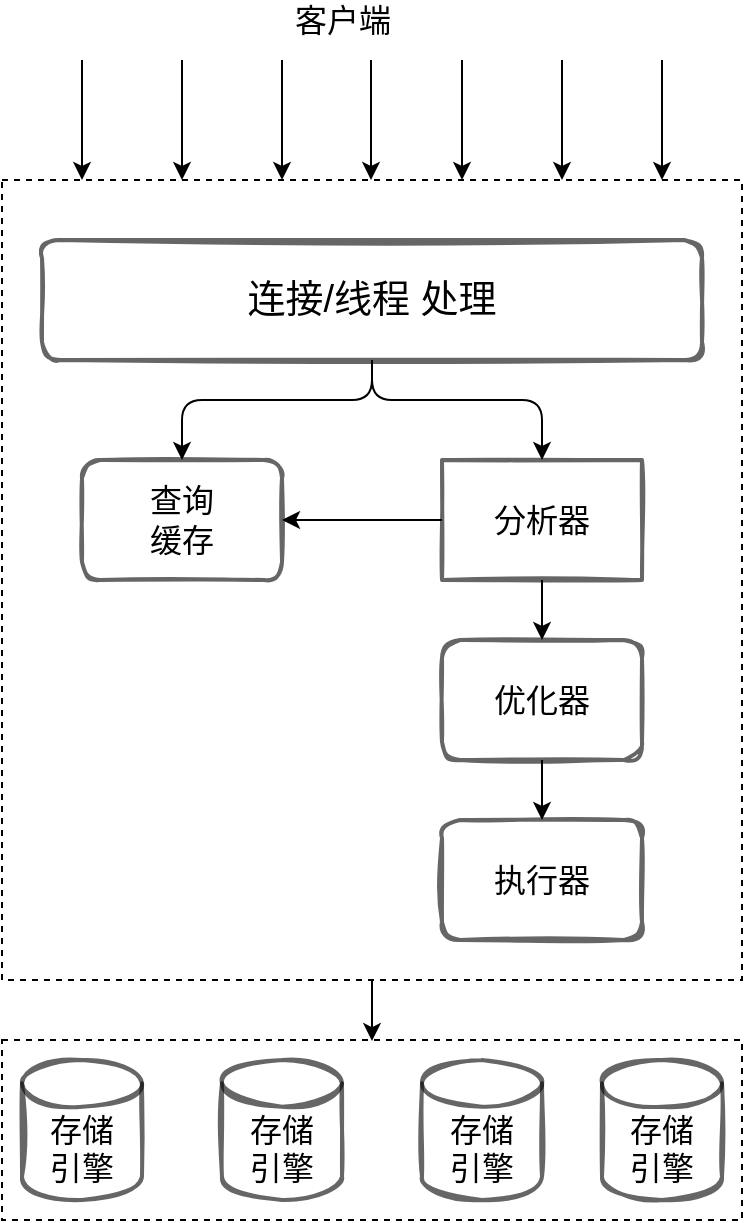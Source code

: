 <mxfile pages="34">
    <diagram id="vJ12f3vIBQ6xE2jun5z5" name="mysql-query">
        <mxGraphModel dx="898" dy="680" grid="1" gridSize="10" guides="1" tooltips="1" connect="1" arrows="1" fold="1" page="1" pageScale="1" pageWidth="3300" pageHeight="4681" math="0" shadow="0">
            <root>
                <mxCell id="xYU_37f2Vizp6hwaCbxq-0"/>
                <mxCell id="xYU_37f2Vizp6hwaCbxq-1" parent="xYU_37f2Vizp6hwaCbxq-0"/>
                <mxCell id="UHojM3u4uHHe6v0sqRub-3" value="" style="verticalLabelPosition=bottom;verticalAlign=top;html=1;shape=mxgraph.basic.rect;fillColor2=none;strokeWidth=1;size=20;indent=5;fillColor=none;dashed=1;" vertex="1" parent="xYU_37f2Vizp6hwaCbxq-1">
                    <mxGeometry x="710" y="790" width="370" height="90" as="geometry"/>
                </mxCell>
                <mxCell id="UHojM3u4uHHe6v0sqRub-6" style="edgeStyle=orthogonalEdgeStyle;html=1;entryX=0.5;entryY=0.006;entryDx=0;entryDy=0;entryPerimeter=0;fontSize=16;" edge="1" parent="xYU_37f2Vizp6hwaCbxq-1" source="K2Y4hrKL4Ri6JMN_28cM-0" target="UHojM3u4uHHe6v0sqRub-3">
                    <mxGeometry relative="1" as="geometry"/>
                </mxCell>
                <mxCell id="K2Y4hrKL4Ri6JMN_28cM-0" value="" style="verticalLabelPosition=bottom;verticalAlign=top;html=1;shape=mxgraph.basic.rect;fillColor2=none;strokeWidth=1;size=20;indent=5;fillColor=none;dashed=1;" vertex="1" parent="xYU_37f2Vizp6hwaCbxq-1">
                    <mxGeometry x="710" y="360" width="370" height="400" as="geometry"/>
                </mxCell>
                <mxCell id="VkbgTFEJrodnmh2Bbp2M-6" style="edgeStyle=orthogonalEdgeStyle;html=1;" edge="1" parent="xYU_37f2Vizp6hwaCbxq-1" source="Mc0iWp_1hjG7iy1qWbb4-0" target="VkbgTFEJrodnmh2Bbp2M-1">
                    <mxGeometry relative="1" as="geometry">
                        <Array as="points">
                            <mxPoint x="895" y="470"/>
                            <mxPoint x="980" y="470"/>
                        </Array>
                    </mxGeometry>
                </mxCell>
                <mxCell id="VkbgTFEJrodnmh2Bbp2M-8" style="edgeStyle=orthogonalEdgeStyle;html=1;entryX=0.5;entryY=0;entryDx=0;entryDy=0;" edge="1" parent="xYU_37f2Vizp6hwaCbxq-1" source="Mc0iWp_1hjG7iy1qWbb4-0" target="VkbgTFEJrodnmh2Bbp2M-0">
                    <mxGeometry relative="1" as="geometry">
                        <Array as="points">
                            <mxPoint x="895" y="470"/>
                            <mxPoint x="800" y="470"/>
                        </Array>
                    </mxGeometry>
                </mxCell>
                <mxCell id="Mc0iWp_1hjG7iy1qWbb4-0" value="&lt;span style=&quot;font-size: 19px&quot;&gt;连接/线程 处理&lt;/span&gt;" style="rounded=1;whiteSpace=wrap;html=1;strokeWidth=2;fillWeight=4;hachureGap=8;hachureAngle=45;fillColor=none;sketch=1;fontSize=16;opacity=60;" vertex="1" parent="xYU_37f2Vizp6hwaCbxq-1">
                    <mxGeometry x="730" y="390" width="330" height="60" as="geometry"/>
                </mxCell>
                <mxCell id="Kssh0Sl3TCErVzUpvNEO-0" value="" style="endArrow=classic;html=1;" edge="1" parent="xYU_37f2Vizp6hwaCbxq-1">
                    <mxGeometry width="50" height="50" relative="1" as="geometry">
                        <mxPoint x="750" y="300" as="sourcePoint"/>
                        <mxPoint x="750" y="360" as="targetPoint"/>
                    </mxGeometry>
                </mxCell>
                <mxCell id="Kssh0Sl3TCErVzUpvNEO-2" value="" style="endArrow=classic;html=1;" edge="1" parent="xYU_37f2Vizp6hwaCbxq-1">
                    <mxGeometry width="50" height="50" relative="1" as="geometry">
                        <mxPoint x="800" y="300" as="sourcePoint"/>
                        <mxPoint x="800" y="360" as="targetPoint"/>
                    </mxGeometry>
                </mxCell>
                <mxCell id="Kssh0Sl3TCErVzUpvNEO-3" value="" style="endArrow=classic;html=1;" edge="1" parent="xYU_37f2Vizp6hwaCbxq-1">
                    <mxGeometry width="50" height="50" relative="1" as="geometry">
                        <mxPoint x="850" y="300" as="sourcePoint"/>
                        <mxPoint x="850" y="360" as="targetPoint"/>
                    </mxGeometry>
                </mxCell>
                <mxCell id="Kssh0Sl3TCErVzUpvNEO-4" value="" style="endArrow=classic;html=1;" edge="1" parent="xYU_37f2Vizp6hwaCbxq-1">
                    <mxGeometry width="50" height="50" relative="1" as="geometry">
                        <mxPoint x="894.5" y="300" as="sourcePoint"/>
                        <mxPoint x="894.5" y="360" as="targetPoint"/>
                    </mxGeometry>
                </mxCell>
                <mxCell id="Kssh0Sl3TCErVzUpvNEO-5" value="" style="endArrow=classic;html=1;" edge="1" parent="xYU_37f2Vizp6hwaCbxq-1">
                    <mxGeometry width="50" height="50" relative="1" as="geometry">
                        <mxPoint x="940" y="300" as="sourcePoint"/>
                        <mxPoint x="940" y="360" as="targetPoint"/>
                    </mxGeometry>
                </mxCell>
                <mxCell id="Kssh0Sl3TCErVzUpvNEO-7" value="" style="endArrow=classic;html=1;" edge="1" parent="xYU_37f2Vizp6hwaCbxq-1">
                    <mxGeometry width="50" height="50" relative="1" as="geometry">
                        <mxPoint x="990" y="300" as="sourcePoint"/>
                        <mxPoint x="990" y="360" as="targetPoint"/>
                    </mxGeometry>
                </mxCell>
                <mxCell id="Kssh0Sl3TCErVzUpvNEO-8" value="" style="endArrow=classic;html=1;" edge="1" parent="xYU_37f2Vizp6hwaCbxq-1">
                    <mxGeometry width="50" height="50" relative="1" as="geometry">
                        <mxPoint x="1040" y="300" as="sourcePoint"/>
                        <mxPoint x="1040" y="360" as="targetPoint"/>
                    </mxGeometry>
                </mxCell>
                <mxCell id="VkbgTFEJrodnmh2Bbp2M-0" value="查询&lt;br&gt;缓存" style="rounded=1;whiteSpace=wrap;html=1;strokeWidth=2;fillWeight=2;hachureGap=8;hachureAngle=45;fillColor=none;sketch=1;fontSize=16;fillStyle=dots;opacity=60;" vertex="1" parent="xYU_37f2Vizp6hwaCbxq-1">
                    <mxGeometry x="750" y="500" width="100" height="60" as="geometry"/>
                </mxCell>
                <mxCell id="VkbgTFEJrodnmh2Bbp2M-9" style="edgeStyle=orthogonalEdgeStyle;html=1;entryX=1;entryY=0.5;entryDx=0;entryDy=0;" edge="1" parent="xYU_37f2Vizp6hwaCbxq-1" source="VkbgTFEJrodnmh2Bbp2M-1" target="VkbgTFEJrodnmh2Bbp2M-0">
                    <mxGeometry relative="1" as="geometry"/>
                </mxCell>
                <mxCell id="VkbgTFEJrodnmh2Bbp2M-10" style="edgeStyle=orthogonalEdgeStyle;html=1;entryX=0.5;entryY=0;entryDx=0;entryDy=0;" edge="1" parent="xYU_37f2Vizp6hwaCbxq-1" source="VkbgTFEJrodnmh2Bbp2M-1" target="VkbgTFEJrodnmh2Bbp2M-2">
                    <mxGeometry relative="1" as="geometry"/>
                </mxCell>
                <mxCell id="VkbgTFEJrodnmh2Bbp2M-1" value="&lt;font style=&quot;font-size: 16px&quot;&gt;分析器&lt;/font&gt;" style="rounded=0;whiteSpace=wrap;html=1;strokeWidth=2;fillWeight=2;hachureGap=8;hachureAngle=45;fillColor=none;sketch=1;fontSize=12;fillStyle=dots;opacity=60;" vertex="1" parent="xYU_37f2Vizp6hwaCbxq-1">
                    <mxGeometry x="930" y="500" width="100" height="60" as="geometry"/>
                </mxCell>
                <mxCell id="VkbgTFEJrodnmh2Bbp2M-11" style="edgeStyle=orthogonalEdgeStyle;html=1;entryX=0.5;entryY=0;entryDx=0;entryDy=0;" edge="1" parent="xYU_37f2Vizp6hwaCbxq-1" source="VkbgTFEJrodnmh2Bbp2M-2" target="VkbgTFEJrodnmh2Bbp2M-3">
                    <mxGeometry relative="1" as="geometry"/>
                </mxCell>
                <mxCell id="VkbgTFEJrodnmh2Bbp2M-2" value="优化器" style="rounded=1;whiteSpace=wrap;html=1;strokeWidth=2;fillWeight=2;hachureGap=8;hachureAngle=45;fillColor=none;sketch=1;fontSize=16;fillStyle=dots;opacity=60;" vertex="1" parent="xYU_37f2Vizp6hwaCbxq-1">
                    <mxGeometry x="930" y="590" width="100" height="60" as="geometry"/>
                </mxCell>
                <mxCell id="VkbgTFEJrodnmh2Bbp2M-3" value="执行器" style="rounded=1;whiteSpace=wrap;html=1;strokeWidth=2;fillWeight=2;hachureGap=8;hachureAngle=45;fillColor=none;sketch=1;fontSize=16;fillStyle=dots;opacity=60;" vertex="1" parent="xYU_37f2Vizp6hwaCbxq-1">
                    <mxGeometry x="930" y="680" width="100" height="60" as="geometry"/>
                </mxCell>
                <mxCell id="wSOZs7kgo9mFkMrIx0zv-0" value="&lt;br&gt;存储&lt;br&gt;引擎" style="strokeWidth=2;html=1;shape=mxgraph.flowchart.database;whiteSpace=wrap;fontSize=16;fillColor=none;rounded=1;fillWeight=4;hachureGap=8;fillStyle=dashed;sketch=1;hachureAngle=45;opacity=60;" vertex="1" parent="xYU_37f2Vizp6hwaCbxq-1">
                    <mxGeometry x="720" y="800" width="60" height="70" as="geometry"/>
                </mxCell>
                <mxCell id="UHojM3u4uHHe6v0sqRub-0" value="&lt;br&gt;&lt;span&gt;存储&lt;/span&gt;&lt;br&gt;&lt;span&gt;引擎&lt;/span&gt;" style="strokeWidth=2;html=1;shape=mxgraph.flowchart.database;whiteSpace=wrap;fontSize=16;fillColor=none;rounded=1;fillWeight=4;hachureGap=8;fillStyle=dashed;sketch=1;hachureAngle=45;opacity=60;" vertex="1" parent="xYU_37f2Vizp6hwaCbxq-1">
                    <mxGeometry x="820" y="800" width="60" height="70" as="geometry"/>
                </mxCell>
                <mxCell id="UHojM3u4uHHe6v0sqRub-1" value="&lt;br&gt;&lt;span&gt;存储&lt;/span&gt;&lt;br&gt;&lt;span&gt;引擎&lt;/span&gt;" style="strokeWidth=2;html=1;shape=mxgraph.flowchart.database;whiteSpace=wrap;fontSize=16;fillColor=none;rounded=1;fillWeight=4;hachureGap=8;fillStyle=dashed;sketch=1;hachureAngle=45;opacity=60;" vertex="1" parent="xYU_37f2Vizp6hwaCbxq-1">
                    <mxGeometry x="920" y="800" width="60" height="70" as="geometry"/>
                </mxCell>
                <mxCell id="UHojM3u4uHHe6v0sqRub-2" value="&lt;br&gt;&lt;span&gt;存储&lt;/span&gt;&lt;br&gt;&lt;span&gt;引擎&lt;/span&gt;" style="strokeWidth=2;html=1;shape=mxgraph.flowchart.database;whiteSpace=wrap;fontSize=16;fillColor=none;rounded=1;fillWeight=4;hachureGap=8;fillStyle=dashed;sketch=1;hachureAngle=45;opacity=60;" vertex="1" parent="xYU_37f2Vizp6hwaCbxq-1">
                    <mxGeometry x="1010" y="800" width="60" height="70" as="geometry"/>
                </mxCell>
                <mxCell id="q3Vsn3sbr34IogHz3a-7-0" value="客户端" style="text;html=1;align=center;verticalAlign=middle;resizable=0;points=[];autosize=1;strokeColor=none;fillColor=none;fontSize=16;" vertex="1" parent="xYU_37f2Vizp6hwaCbxq-1">
                    <mxGeometry x="850" y="270" width="60" height="20" as="geometry"/>
                </mxCell>
            </root>
        </mxGraphModel>
    </diagram>
    <diagram id="xz_41wDXjVn4lQZiP1j_" name="lock-1">
        <mxGraphModel dx="898" dy="680" grid="1" gridSize="10" guides="1" tooltips="1" connect="1" arrows="1" fold="1" page="1" pageScale="1" pageWidth="3300" pageHeight="4681" math="0" shadow="0">
            <root>
                <mxCell id="yshcTaEUCNdmU_ZUwayz-0"/>
                <mxCell id="yshcTaEUCNdmU_ZUwayz-1" parent="yshcTaEUCNdmU_ZUwayz-0"/>
                <mxCell id="yshcTaEUCNdmU_ZUwayz-2" value="" style="verticalLabelPosition=bottom;verticalAlign=top;html=1;shape=mxgraph.basic.rect;fillColor2=none;strokeWidth=1;size=20;indent=5;fillColor=none;dashed=1;" parent="yshcTaEUCNdmU_ZUwayz-1" vertex="1">
                    <mxGeometry x="230" y="230" width="140" height="350" as="geometry"/>
                </mxCell>
                <mxCell id="yshcTaEUCNdmU_ZUwayz-3" value="" style="verticalLabelPosition=bottom;verticalAlign=top;html=1;shape=mxgraph.basic.rect;fillColor2=none;strokeWidth=1;size=20;indent=5;fillColor=none;dashed=1;" parent="yshcTaEUCNdmU_ZUwayz-1" vertex="1">
                    <mxGeometry x="610" y="220" width="370" height="350" as="geometry"/>
                </mxCell>
                <mxCell id="yshcTaEUCNdmU_ZUwayz-5" value="删除锁&lt;br&gt;线程2的锁被&lt;br&gt;错误删除" style="ellipse;whiteSpace=wrap;html=1;strokeWidth=2;fillWeight=2;hachureGap=8;fillColor=none;fillStyle=dots;sketch=1;fontSize=16;" parent="yshcTaEUCNdmU_ZUwayz-1" vertex="1">
                    <mxGeometry x="240" y="400" width="120" height="80" as="geometry"/>
                </mxCell>
                <mxCell id="yshcTaEUCNdmU_ZUwayz-7" style="edgeStyle=none;html=1;entryX=0.5;entryY=0;entryDx=0;entryDy=0;" parent="yshcTaEUCNdmU_ZUwayz-1" target="yshcTaEUCNdmU_ZUwayz-5" edge="1">
                    <mxGeometry relative="1" as="geometry">
                        <mxPoint x="300" y="310" as="sourcePoint"/>
                    </mxGeometry>
                </mxCell>
                <mxCell id="yshcTaEUCNdmU_ZUwayz-8" style="edgeStyle=none;html=1;entryX=0.5;entryY=0;entryDx=0;entryDy=0;fontSize=11;strokeColor=default;" parent="yshcTaEUCNdmU_ZUwayz-1" source="yshcTaEUCNdmU_ZUwayz-9" target="yshcTaEUCNdmU_ZUwayz-23" edge="1">
                    <mxGeometry relative="1" as="geometry"/>
                </mxCell>
                <mxCell id="yshcTaEUCNdmU_ZUwayz-9" value="锁被线程1&lt;br&gt;自动释放&lt;br&gt;获取锁" style="ellipse;whiteSpace=wrap;html=1;strokeWidth=2;fillWeight=2;hachureGap=8;fillColor=none;fillStyle=dots;sketch=1;fontSize=16;" parent="yshcTaEUCNdmU_ZUwayz-1" vertex="1">
                    <mxGeometry x="400" y="340" width="120" height="70" as="geometry"/>
                </mxCell>
                <mxCell id="yshcTaEUCNdmU_ZUwayz-10" value="&lt;font style=&quot;font-size: 16px&quot;&gt;线程1&lt;/font&gt;" style="text;html=1;align=center;verticalAlign=middle;resizable=0;points=[];autosize=1;strokeColor=none;fillColor=none;strokeWidth=1;" parent="yshcTaEUCNdmU_ZUwayz-1" vertex="1">
                    <mxGeometry x="260" y="200" width="60" height="20" as="geometry"/>
                </mxCell>
                <mxCell id="yshcTaEUCNdmU_ZUwayz-11" value="&lt;font style=&quot;font-size: 16px&quot;&gt;线程2&lt;/font&gt;" style="text;html=1;align=center;verticalAlign=middle;resizable=0;points=[];autosize=1;strokeColor=none;fillColor=none;" parent="yshcTaEUCNdmU_ZUwayz-1" vertex="1">
                    <mxGeometry x="425" y="200" width="60" height="20" as="geometry"/>
                </mxCell>
                <mxCell id="yshcTaEUCNdmU_ZUwayz-12" value="获取锁&lt;br&gt;设置T2时刻&lt;br&gt;过期" style="ellipse;whiteSpace=wrap;html=1;strokeWidth=2;fillWeight=2;hachureGap=8;fillColor=none;fillStyle=dots;sketch=1;fontSize=16;" parent="yshcTaEUCNdmU_ZUwayz-1" vertex="1">
                    <mxGeometry x="240" y="250" width="120" height="60" as="geometry"/>
                </mxCell>
                <mxCell id="yshcTaEUCNdmU_ZUwayz-14" value="栗如：线程1会错误释放线程2的锁" style="text;html=1;align=center;verticalAlign=middle;resizable=0;points=[];autosize=1;strokeColor=none;fillColor=none;fontSize=16;" parent="yshcTaEUCNdmU_ZUwayz-1" vertex="1">
                    <mxGeometry x="240" y="160" width="260" height="20" as="geometry"/>
                </mxCell>
                <mxCell id="yshcTaEUCNdmU_ZUwayz-15" value="" style="endArrow=classic;html=1;fontSize=11;strokeColor=default;" parent="yshcTaEUCNdmU_ZUwayz-1" edge="1">
                    <mxGeometry width="50" height="50" relative="1" as="geometry">
                        <mxPoint x="190" y="230" as="sourcePoint"/>
                        <mxPoint x="190" y="580" as="targetPoint"/>
                    </mxGeometry>
                </mxCell>
                <mxCell id="yshcTaEUCNdmU_ZUwayz-16" value="时间" style="text;html=1;align=center;verticalAlign=middle;resizable=0;points=[];autosize=1;strokeColor=none;fillColor=none;fontSize=16;" parent="yshcTaEUCNdmU_ZUwayz-1" vertex="1">
                    <mxGeometry x="165" y="200" width="50" height="20" as="geometry"/>
                </mxCell>
                <mxCell id="yshcTaEUCNdmU_ZUwayz-17" value="T1" style="text;html=1;align=center;verticalAlign=middle;resizable=0;points=[];autosize=1;strokeColor=none;fillColor=none;fontSize=16;" parent="yshcTaEUCNdmU_ZUwayz-1" vertex="1">
                    <mxGeometry x="145" y="270" width="30" height="20" as="geometry"/>
                </mxCell>
                <mxCell id="yshcTaEUCNdmU_ZUwayz-18" value="T2" style="text;html=1;align=center;verticalAlign=middle;resizable=0;points=[];autosize=1;strokeColor=none;fillColor=none;fontSize=16;" parent="yshcTaEUCNdmU_ZUwayz-1" vertex="1">
                    <mxGeometry x="145" y="340" width="30" height="20" as="geometry"/>
                </mxCell>
                <mxCell id="yshcTaEUCNdmU_ZUwayz-19" value="T3" style="text;html=1;align=center;verticalAlign=middle;resizable=0;points=[];autosize=1;strokeColor=none;fillColor=none;fontSize=16;" parent="yshcTaEUCNdmU_ZUwayz-1" vertex="1">
                    <mxGeometry x="145" y="410" width="30" height="20" as="geometry"/>
                </mxCell>
                <mxCell id="yshcTaEUCNdmU_ZUwayz-20" value="T4" style="text;html=1;align=center;verticalAlign=middle;resizable=0;points=[];autosize=1;strokeColor=none;fillColor=none;fontSize=16;" parent="yshcTaEUCNdmU_ZUwayz-1" vertex="1">
                    <mxGeometry x="145" y="470" width="30" height="20" as="geometry"/>
                </mxCell>
                <mxCell id="yshcTaEUCNdmU_ZUwayz-21" value="T5" style="text;html=1;align=center;verticalAlign=middle;resizable=0;points=[];autosize=1;strokeColor=none;fillColor=none;fontSize=16;" parent="yshcTaEUCNdmU_ZUwayz-1" vertex="1">
                    <mxGeometry x="145" y="550" width="30" height="20" as="geometry"/>
                </mxCell>
                <mxCell id="yshcTaEUCNdmU_ZUwayz-23" value="删除锁" style="ellipse;whiteSpace=wrap;html=1;strokeWidth=2;fillWeight=2;hachureGap=8;fillColor=none;fillStyle=dots;sketch=1;fontSize=16;" parent="yshcTaEUCNdmU_ZUwayz-1" vertex="1">
                    <mxGeometry x="400" y="480" width="120" height="80" as="geometry"/>
                </mxCell>
            </root>
        </mxGraphModel>
    </diagram>
    <diagram id="9PueQ3iuS_BbfX4mG7ux" name="lua">
        <mxGraphModel dx="898" dy="680" grid="1" gridSize="10" guides="1" tooltips="1" connect="1" arrows="1" fold="1" page="1" pageScale="1" pageWidth="3300" pageHeight="4681" math="0" shadow="0">
            <root>
                <mxCell id="_AbgoNR5f22-4XCcsYsd-0"/>
                <mxCell id="_AbgoNR5f22-4XCcsYsd-1" parent="_AbgoNR5f22-4XCcsYsd-0"/>
                <mxCell id="4KtR6RyWl9yGdZtr8YqL-0" style="edgeStyle=orthogonalEdgeStyle;html=1;fontSize=17;" parent="_AbgoNR5f22-4XCcsYsd-1" source="g1lSDN32JN3XuLWfMvmo-3" target="d_oyLGucOkZHfX2iY-zA-16" edge="1">
                    <mxGeometry relative="1" as="geometry">
                        <Array as="points">
                            <mxPoint x="560" y="310"/>
                            <mxPoint x="560" y="310"/>
                        </Array>
                    </mxGeometry>
                </mxCell>
                <mxCell id="4KtR6RyWl9yGdZtr8YqL-11" style="edgeStyle=orthogonalEdgeStyle;html=1;fontSize=17;" parent="_AbgoNR5f22-4XCcsYsd-1" source="g1lSDN32JN3XuLWfMvmo-3" target="d_oyLGucOkZHfX2iY-zA-17" edge="1">
                    <mxGeometry relative="1" as="geometry">
                        <Array as="points">
                            <mxPoint x="690" y="570"/>
                            <mxPoint x="690" y="570"/>
                        </Array>
                    </mxGeometry>
                </mxCell>
                <mxCell id="BUHFFP4ReER_kq9s59T7-3" style="edgeStyle=orthogonalEdgeStyle;html=1;entryX=0.5;entryY=1;entryDx=0;entryDy=0;fontSize=17;" parent="_AbgoNR5f22-4XCcsYsd-1" source="g1lSDN32JN3XuLWfMvmo-3" target="BUHFFP4ReER_kq9s59T7-0" edge="1">
                    <mxGeometry relative="1" as="geometry">
                        <Array as="points">
                            <mxPoint x="250" y="860"/>
                        </Array>
                    </mxGeometry>
                </mxCell>
                <mxCell id="BUHFFP4ReER_kq9s59T7-5" value="回复调用者执行的结果" style="edgeLabel;html=1;align=center;verticalAlign=middle;resizable=0;points=[];fontSize=17;" parent="BUHFFP4ReER_kq9s59T7-3" vertex="1" connectable="0">
                    <mxGeometry x="-0.483" y="-1" relative="1" as="geometry">
                        <mxPoint x="28" as="offset"/>
                    </mxGeometry>
                </mxCell>
                <mxCell id="g1lSDN32JN3XuLWfMvmo-3" value="&lt;font style=&quot;font-size: 17px&quot;&gt;Redis&lt;/font&gt;" style="shape=umlLifeline;perimeter=lifelinePerimeter;whiteSpace=wrap;html=1;container=1;collapsible=0;recursiveResize=0;outlineConnect=0;fontSize=12;fillColor=#E9C46A;rounded=1;strokeWidth=2;sketch=1;fillWeight=4;hachureGap=8;hachureAngle=45;fillStyle=dashed;" parent="_AbgoNR5f22-4XCcsYsd-1" vertex="1">
                    <mxGeometry x="420" y="220" width="100" height="660" as="geometry"/>
                </mxCell>
                <mxCell id="g1lSDN32JN3XuLWfMvmo-14" value="给EVAL执行的命令&lt;br&gt;创建Lua脚本" style="text;html=1;align=center;verticalAlign=middle;resizable=0;points=[];autosize=1;strokeColor=none;fillColor=none;fontSize=16;" parent="_AbgoNR5f22-4XCcsYsd-1" vertex="1">
                    <mxGeometry x="510" y="270" width="150" height="40" as="geometry"/>
                </mxCell>
                <mxCell id="4KtR6RyWl9yGdZtr8YqL-20" style="edgeStyle=orthogonalEdgeStyle;html=1;fontSize=17;" parent="_AbgoNR5f22-4XCcsYsd-1" source="d_oyLGucOkZHfX2iY-zA-16" target="g1lSDN32JN3XuLWfMvmo-3" edge="1">
                    <mxGeometry relative="1" as="geometry">
                        <Array as="points">
                            <mxPoint x="590" y="840"/>
                            <mxPoint x="590" y="840"/>
                        </Array>
                    </mxGeometry>
                </mxCell>
                <mxCell id="d_oyLGucOkZHfX2iY-zA-16" value="&lt;font style=&quot;font-size: 17px&quot;&gt;Lua&lt;/font&gt;" style="shape=umlLifeline;perimeter=lifelinePerimeter;whiteSpace=wrap;html=1;container=1;collapsible=0;recursiveResize=0;outlineConnect=0;fontSize=12;fillColor=#5FAD56;rounded=1;strokeWidth=2;sketch=1;fillWeight=4;hachureGap=8;hachureAngle=45;fillStyle=dashed;" parent="_AbgoNR5f22-4XCcsYsd-1" vertex="1">
                    <mxGeometry x="660" y="220" width="100" height="660" as="geometry"/>
                </mxCell>
                <mxCell id="4KtR6RyWl9yGdZtr8YqL-1" style="edgeStyle=orthogonalEdgeStyle;html=1;fontSize=17;" parent="d_oyLGucOkZHfX2iY-zA-16" edge="1">
                    <mxGeometry relative="1" as="geometry">
                        <mxPoint x="-194.5" y="150" as="sourcePoint"/>
                        <mxPoint x="44.5" y="150" as="targetPoint"/>
                        <Array as="points">
                            <mxPoint x="-104.5" y="150"/>
                            <mxPoint x="-104.5" y="150"/>
                        </Array>
                    </mxGeometry>
                </mxCell>
                <mxCell id="4KtR6RyWl9yGdZtr8YqL-9" style="edgeStyle=orthogonalEdgeStyle;html=1;fontSize=17;" parent="_AbgoNR5f22-4XCcsYsd-1" source="d_oyLGucOkZHfX2iY-zA-17" target="g1lSDN32JN3XuLWfMvmo-3" edge="1">
                    <mxGeometry relative="1" as="geometry">
                        <Array as="points">
                            <mxPoint x="720" y="510"/>
                            <mxPoint x="720" y="510"/>
                        </Array>
                    </mxGeometry>
                </mxCell>
                <mxCell id="4KtR6RyWl9yGdZtr8YqL-14" style="edgeStyle=orthogonalEdgeStyle;html=1;fontSize=17;" parent="_AbgoNR5f22-4XCcsYsd-1" source="d_oyLGucOkZHfX2iY-zA-17" target="d_oyLGucOkZHfX2iY-zA-16" edge="1">
                    <mxGeometry relative="1" as="geometry">
                        <Array as="points">
                            <mxPoint x="830" y="630"/>
                            <mxPoint x="830" y="630"/>
                        </Array>
                    </mxGeometry>
                </mxCell>
                <mxCell id="d_oyLGucOkZHfX2iY-zA-17" value="&lt;font style=&quot;font-size: 17px&quot;&gt;伪客户端&lt;/font&gt;" style="shape=umlLifeline;perimeter=lifelinePerimeter;whiteSpace=wrap;html=1;container=1;collapsible=0;recursiveResize=0;outlineConnect=0;fontSize=12;fillColor=#E63946;rounded=1;strokeWidth=2;sketch=1;fillWeight=4;hachureGap=8;hachureAngle=45;fillStyle=dashed;" parent="_AbgoNR5f22-4XCcsYsd-1" vertex="1">
                    <mxGeometry x="900" y="220" width="100" height="660" as="geometry"/>
                </mxCell>
                <mxCell id="4KtR6RyWl9yGdZtr8YqL-2" value="绑定超时函数" style="text;html=1;align=center;verticalAlign=middle;resizable=0;points=[];autosize=1;strokeColor=none;fillColor=none;fontSize=16;" parent="_AbgoNR5f22-4XCcsYsd-1" vertex="1">
                    <mxGeometry x="530" y="340" width="110" height="20" as="geometry"/>
                </mxCell>
                <mxCell id="4KtR6RyWl9yGdZtr8YqL-3" style="edgeStyle=orthogonalEdgeStyle;html=1;fontSize=17;" parent="_AbgoNR5f22-4XCcsYsd-1" edge="1">
                    <mxGeometry relative="1" as="geometry">
                        <mxPoint x="465.5" y="420" as="sourcePoint"/>
                        <mxPoint x="704.5" y="420" as="targetPoint"/>
                        <Array as="points">
                            <mxPoint x="555.5" y="420"/>
                            <mxPoint x="555.5" y="420"/>
                        </Array>
                    </mxGeometry>
                </mxCell>
                <mxCell id="4KtR6RyWl9yGdZtr8YqL-4" value="执行脚本函数" style="text;html=1;align=center;verticalAlign=middle;resizable=0;points=[];autosize=1;strokeColor=none;fillColor=none;fontSize=16;" parent="_AbgoNR5f22-4XCcsYsd-1" vertex="1">
                    <mxGeometry x="530" y="390" width="110" height="20" as="geometry"/>
                </mxCell>
                <mxCell id="4KtR6RyWl9yGdZtr8YqL-5" style="edgeStyle=orthogonalEdgeStyle;html=1;fontSize=17;" parent="_AbgoNR5f22-4XCcsYsd-1" edge="1">
                    <mxGeometry relative="1" as="geometry">
                        <mxPoint x="710" y="450" as="sourcePoint"/>
                        <mxPoint x="949" y="450" as="targetPoint"/>
                        <Array as="points">
                            <mxPoint x="800" y="450"/>
                            <mxPoint x="800" y="450"/>
                        </Array>
                    </mxGeometry>
                </mxCell>
                <mxCell id="4KtR6RyWl9yGdZtr8YqL-6" value="执行&lt;br&gt;&lt;span style=&quot;font-size: 17px&quot;&gt;redis.call('get',KEYS[1])&lt;/span&gt;" style="text;html=1;align=center;verticalAlign=middle;resizable=0;points=[];autosize=1;strokeColor=none;fillColor=none;fontSize=16;" parent="_AbgoNR5f22-4XCcsYsd-1" vertex="1">
                    <mxGeometry x="735" y="670" width="190" height="40" as="geometry"/>
                </mxCell>
                <mxCell id="4KtR6RyWl9yGdZtr8YqL-8" value="&lt;div style=&quot;text-align: left&quot;&gt;redis.call('incr',KEYS[1])&lt;/div&gt;&lt;div style=&quot;text-align: left&quot;&gt;local value=redis.call('get',KEYS[1])&lt;/div&gt;&lt;div style=&quot;text-align: left&quot;&gt;&lt;span&gt;return value&lt;/span&gt;&lt;br&gt;&lt;/div&gt;" style="text;html=1;align=center;verticalAlign=middle;resizable=0;points=[];autosize=1;strokeColor=none;fillColor=none;fontSize=17;" parent="_AbgoNR5f22-4XCcsYsd-1" vertex="1">
                    <mxGeometry x="190" y="330" width="280" height="70" as="geometry"/>
                </mxCell>
                <mxCell id="4KtR6RyWl9yGdZtr8YqL-10" value="伪客户端向Redis &lt;br&gt;发送&amp;nbsp;&lt;span style=&quot;font-size: 17px&quot;&gt;incr 操作&lt;/span&gt;" style="text;html=1;align=center;verticalAlign=middle;resizable=0;points=[];autosize=1;strokeColor=none;fillColor=none;fontSize=16;" parent="_AbgoNR5f22-4XCcsYsd-1" vertex="1">
                    <mxGeometry x="765" y="470" width="140" height="40" as="geometry"/>
                </mxCell>
                <mxCell id="4KtR6RyWl9yGdZtr8YqL-13" value="服务器将 incr 的执行结果返回给伪客户端" style="text;html=1;align=center;verticalAlign=middle;resizable=0;points=[];autosize=1;strokeColor=none;fillColor=none;fontSize=16;" parent="_AbgoNR5f22-4XCcsYsd-1" vertex="1">
                    <mxGeometry x="555" y="540" width="310" height="20" as="geometry"/>
                </mxCell>
                <mxCell id="4KtR6RyWl9yGdZtr8YqL-15" value="伪客户端将返回值转&lt;br&gt;换成lua值返还给lua环境" style="text;html=1;align=center;verticalAlign=middle;resizable=0;points=[];autosize=1;strokeColor=none;fillColor=none;fontSize=17;" parent="_AbgoNR5f22-4XCcsYsd-1" vertex="1">
                    <mxGeometry x="720" y="585" width="200" height="50" as="geometry"/>
                </mxCell>
                <mxCell id="4KtR6RyWl9yGdZtr8YqL-17" style="edgeStyle=orthogonalEdgeStyle;html=1;fontSize=17;" parent="_AbgoNR5f22-4XCcsYsd-1" edge="1">
                    <mxGeometry relative="1" as="geometry">
                        <mxPoint x="710.5" y="710" as="sourcePoint"/>
                        <mxPoint x="949.5" y="710" as="targetPoint"/>
                        <Array as="points">
                            <mxPoint x="800.5" y="710"/>
                            <mxPoint x="800.5" y="710"/>
                        </Array>
                    </mxGeometry>
                </mxCell>
                <mxCell id="4KtR6RyWl9yGdZtr8YqL-18" value="执行&lt;br&gt;&lt;span style=&quot;font-size: 17px&quot;&gt;redis.call('incr',KEYS[1])&lt;/span&gt;&lt;br&gt;" style="text;html=1;align=center;verticalAlign=middle;resizable=0;points=[];autosize=1;strokeColor=none;fillColor=none;fontSize=16;" parent="_AbgoNR5f22-4XCcsYsd-1" vertex="1">
                    <mxGeometry x="735" y="410" width="200" height="40" as="geometry"/>
                </mxCell>
                <mxCell id="4KtR6RyWl9yGdZtr8YqL-19" value="...&lt;br&gt;执行流程和&lt;br&gt;redis.call('incr',KEYS[1])&lt;br&gt;一样" style="text;html=1;align=center;verticalAlign=middle;resizable=0;points=[];autosize=1;strokeColor=none;fillColor=none;fontSize=17;" parent="_AbgoNR5f22-4XCcsYsd-1" vertex="1">
                    <mxGeometry x="720" y="710" width="200" height="90" as="geometry"/>
                </mxCell>
                <mxCell id="4KtR6RyWl9yGdZtr8YqL-21" value="lua环境将最终&lt;br&gt;执行的结果返回给Redis" style="text;html=1;align=center;verticalAlign=middle;resizable=0;points=[];autosize=1;strokeColor=none;fillColor=none;fontSize=17;" parent="_AbgoNR5f22-4XCcsYsd-1" vertex="1">
                    <mxGeometry x="490" y="780" width="200" height="50" as="geometry"/>
                </mxCell>
                <mxCell id="BUHFFP4ReER_kq9s59T7-2" style="edgeStyle=orthogonalEdgeStyle;html=1;fontSize=17;" parent="_AbgoNR5f22-4XCcsYsd-1" source="BUHFFP4ReER_kq9s59T7-0" target="g1lSDN32JN3XuLWfMvmo-3" edge="1">
                    <mxGeometry relative="1" as="geometry">
                        <Array as="points">
                            <mxPoint x="365" y="480"/>
                            <mxPoint x="365" y="290"/>
                        </Array>
                    </mxGeometry>
                </mxCell>
                <mxCell id="BUHFFP4ReER_kq9s59T7-4" value="发起命令请求" style="edgeLabel;html=1;align=center;verticalAlign=middle;resizable=0;points=[];fontSize=17;" parent="BUHFFP4ReER_kq9s59T7-2" vertex="1" connectable="0">
                    <mxGeometry x="-0.427" relative="1" as="geometry">
                        <mxPoint as="offset"/>
                    </mxGeometry>
                </mxCell>
                <mxCell id="BUHFFP4ReER_kq9s59T7-0" value="&lt;font style=&quot;font-size: 17px&quot;&gt;caller&lt;/font&gt;" style="ellipse;whiteSpace=wrap;html=1;strokeWidth=2;fillWeight=2;hachureGap=8;fillStyle=dots;sketch=1;fillColor=#E9C46A;" parent="_AbgoNR5f22-4XCcsYsd-1" vertex="1">
                    <mxGeometry x="190" y="450" width="120" height="60" as="geometry"/>
                </mxCell>
            </root>
        </mxGraphModel>
    </diagram>
    <diagram id="3n921f3iXirqcN1u3Ysv" name="single">
        <mxGraphModel dx="898" dy="680" grid="1" gridSize="10" guides="1" tooltips="1" connect="1" arrows="1" fold="1" page="1" pageScale="1" pageWidth="3300" pageHeight="4681" math="0" shadow="0">
            <root>
                <mxCell id="KkZHtV6HfjBjP-QfyIvR-0"/>
                <mxCell id="KkZHtV6HfjBjP-QfyIvR-1" parent="KkZHtV6HfjBjP-QfyIvR-0"/>
                <mxCell id="rrIn8BsDmMunWOERDtQa-9" value="" style="verticalLabelPosition=bottom;verticalAlign=top;html=1;shape=mxgraph.basic.rect;fillColor2=none;strokeWidth=1;size=20;indent=5;fillColor=none;dashed=1;" parent="KkZHtV6HfjBjP-QfyIvR-1" vertex="1">
                    <mxGeometry x="300" y="1040" width="780" height="660" as="geometry"/>
                </mxCell>
                <mxCell id="rrIn8BsDmMunWOERDtQa-5" value="" style="verticalLabelPosition=bottom;verticalAlign=top;html=1;shape=mxgraph.basic.rect;fillColor2=none;strokeWidth=1;size=20;indent=5;fillColor=none;dashed=1;" parent="KkZHtV6HfjBjP-QfyIvR-1" vertex="1">
                    <mxGeometry x="700" y="1250" width="280" height="440" as="geometry"/>
                </mxCell>
                <mxCell id="vicqEd6XC0AAev5NyINa-0" value="" style="verticalLabelPosition=bottom;verticalAlign=top;html=1;shape=mxgraph.basic.rect;fillColor2=none;strokeWidth=1;size=20;indent=5;fillColor=none;dashed=1;" parent="KkZHtV6HfjBjP-QfyIvR-1" vertex="1">
                    <mxGeometry x="300" y="1250" width="200" height="440" as="geometry"/>
                </mxCell>
                <mxCell id="rrIn8BsDmMunWOERDtQa-23" style="edgeStyle=orthogonalEdgeStyle;html=1;entryX=0.5;entryY=0;entryDx=0;entryDy=0;fontSize=16;startArrow=none;startFill=0;" parent="KkZHtV6HfjBjP-QfyIvR-1" source="Fyzt-uK-mrvEkcZ5hX47-2" target="rrIn8BsDmMunWOERDtQa-2" edge="1">
                    <mxGeometry relative="1" as="geometry"/>
                </mxCell>
                <mxCell id="rrIn8BsDmMunWOERDtQa-24" style="edgeStyle=orthogonalEdgeStyle;html=1;entryX=0.5;entryY=0;entryDx=0;entryDy=0;fontSize=16;startArrow=none;startFill=0;" parent="KkZHtV6HfjBjP-QfyIvR-1" source="Fyzt-uK-mrvEkcZ5hX47-2" target="rrIn8BsDmMunWOERDtQa-17" edge="1">
                    <mxGeometry relative="1" as="geometry"/>
                </mxCell>
                <mxCell id="rrIn8BsDmMunWOERDtQa-25" style="edgeStyle=orthogonalEdgeStyle;html=1;entryX=0.5;entryY=0;entryDx=0;entryDy=0;fontSize=16;startArrow=none;startFill=0;" parent="KkZHtV6HfjBjP-QfyIvR-1" source="Fyzt-uK-mrvEkcZ5hX47-2" target="rrIn8BsDmMunWOERDtQa-15" edge="1">
                    <mxGeometry relative="1" as="geometry"/>
                </mxCell>
                <mxCell id="rrIn8BsDmMunWOERDtQa-26" style="edgeStyle=orthogonalEdgeStyle;html=1;entryX=0.5;entryY=0;entryDx=0;entryDy=0;fontSize=16;startArrow=none;startFill=0;" parent="KkZHtV6HfjBjP-QfyIvR-1" source="Fyzt-uK-mrvEkcZ5hX47-2" target="rrIn8BsDmMunWOERDtQa-16" edge="1">
                    <mxGeometry relative="1" as="geometry"/>
                </mxCell>
                <mxCell id="Fyzt-uK-mrvEkcZ5hX47-2" value="&lt;font style=&quot;font-size: 19px&quot;&gt;I/O&lt;br&gt;Multiplexing&lt;/font&gt;" style="rounded=1;whiteSpace=wrap;html=1;strokeWidth=2;fillWeight=4;hachureGap=8;hachureAngle=45;fillColor=#5FAD56;sketch=1;fontSize=16;opacity=60;" parent="KkZHtV6HfjBjP-QfyIvR-1" vertex="1">
                    <mxGeometry x="440" y="1060" width="330" height="60" as="geometry"/>
                </mxCell>
                <mxCell id="Fyzt-uK-mrvEkcZ5hX47-3" style="edgeStyle=orthogonalEdgeStyle;html=1;entryX=0.5;entryY=0;entryDx=0;entryDy=0;fontSize=25;startArrow=classic;startFill=1;" parent="KkZHtV6HfjBjP-QfyIvR-1" source="Fyzt-uK-mrvEkcZ5hX47-4" target="Fyzt-uK-mrvEkcZ5hX47-2" edge="1">
                    <mxGeometry relative="1" as="geometry">
                        <Array as="points">
                            <mxPoint x="470" y="1030"/>
                            <mxPoint x="605" y="1030"/>
                        </Array>
                    </mxGeometry>
                </mxCell>
                <mxCell id="Fyzt-uK-mrvEkcZ5hX47-4" value="&lt;font style=&quot;font-size: 18px&quot;&gt;socket&lt;/font&gt;" style="ellipse;whiteSpace=wrap;html=1;strokeWidth=2;fillWeight=2;hachureGap=8;fillColor=#E9C46A;fillStyle=dots;sketch=1;fontSize=16;opacity=60;" parent="KkZHtV6HfjBjP-QfyIvR-1" vertex="1">
                    <mxGeometry x="410" y="950" width="120" height="60" as="geometry"/>
                </mxCell>
                <mxCell id="Fyzt-uK-mrvEkcZ5hX47-24" style="edgeStyle=orthogonalEdgeStyle;html=1;entryX=0.5;entryY=0;entryDx=0;entryDy=0;fontSize=18;exitX=0.5;exitY=1;exitDx=0;exitDy=0;startArrow=classic;startFill=1;" parent="KkZHtV6HfjBjP-QfyIvR-1" source="Fyzt-uK-mrvEkcZ5hX47-6" target="Fyzt-uK-mrvEkcZ5hX47-2" edge="1">
                    <mxGeometry relative="1" as="geometry">
                        <Array as="points">
                            <mxPoint x="740" y="1030"/>
                            <mxPoint x="605" y="1030"/>
                        </Array>
                    </mxGeometry>
                </mxCell>
                <mxCell id="Fyzt-uK-mrvEkcZ5hX47-6" value="&lt;font style=&quot;font-size: 18px&quot;&gt;socket&lt;/font&gt;" style="ellipse;whiteSpace=wrap;html=1;strokeWidth=2;fillWeight=2;hachureGap=8;fillColor=#E9C46A;fillStyle=dots;sketch=1;fontSize=16;opacity=60;" parent="KkZHtV6HfjBjP-QfyIvR-1" vertex="1">
                    <mxGeometry x="680" y="950" width="120" height="60" as="geometry"/>
                </mxCell>
                <mxCell id="qVk-_wfB0VwJsGi2b_M8-5" style="edgeStyle=orthogonalEdgeStyle;html=1;fontSize=16;startArrow=none;startFill=0;" parent="KkZHtV6HfjBjP-QfyIvR-1" source="Fyzt-uK-mrvEkcZ5hX47-14" target="Fyzt-uK-mrvEkcZ5hX47-16" edge="1">
                    <mxGeometry relative="1" as="geometry"/>
                </mxCell>
                <mxCell id="Fyzt-uK-mrvEkcZ5hX47-14" value="&lt;font style=&quot;font-size: 18px&quot;&gt;aeApiPoll&lt;/font&gt;" style="rounded=1;whiteSpace=wrap;html=1;strokeWidth=2;fillWeight=4;hachureGap=8;hachureAngle=45;fillColor=#5FAD56;sketch=1;fontSize=16;opacity=60;" parent="KkZHtV6HfjBjP-QfyIvR-1" vertex="1">
                    <mxGeometry x="530" y="1270" width="150" height="60" as="geometry"/>
                </mxCell>
                <mxCell id="qVk-_wfB0VwJsGi2b_M8-6" style="edgeStyle=orthogonalEdgeStyle;html=1;entryX=0.5;entryY=0;entryDx=0;entryDy=0;fontSize=16;startArrow=none;startFill=0;" parent="KkZHtV6HfjBjP-QfyIvR-1" source="Fyzt-uK-mrvEkcZ5hX47-16" target="qVk-_wfB0VwJsGi2b_M8-0" edge="1">
                    <mxGeometry relative="1" as="geometry"/>
                </mxCell>
                <mxCell id="Fyzt-uK-mrvEkcZ5hX47-16" value="acceptTcpHandler" style="rounded=1;whiteSpace=wrap;html=1;strokeWidth=2;fillWeight=2;hachureGap=8;hachureAngle=45;fillColor=#E9C46A;sketch=1;fontSize=16;fillStyle=dots;opacity=60;" parent="KkZHtV6HfjBjP-QfyIvR-1" vertex="1">
                    <mxGeometry x="320" y="1270" width="160" height="60" as="geometry"/>
                </mxCell>
                <mxCell id="Fyzt-uK-mrvEkcZ5hX47-25" style="edgeStyle=orthogonalEdgeStyle;html=1;entryX=0.5;entryY=0;entryDx=0;entryDy=0;fontSize=18;startArrow=classic;startFill=1;" parent="KkZHtV6HfjBjP-QfyIvR-1" source="Fyzt-uK-mrvEkcZ5hX47-21" target="Fyzt-uK-mrvEkcZ5hX47-2" edge="1">
                    <mxGeometry relative="1" as="geometry"/>
                </mxCell>
                <mxCell id="Fyzt-uK-mrvEkcZ5hX47-21" value="&lt;font style=&quot;font-size: 18px&quot;&gt;socket&lt;/font&gt;" style="ellipse;whiteSpace=wrap;html=1;strokeWidth=2;fillWeight=2;hachureGap=8;fillColor=#E9C46A;fillStyle=dots;sketch=1;fontSize=16;opacity=60;" parent="KkZHtV6HfjBjP-QfyIvR-1" vertex="1">
                    <mxGeometry x="545" y="950" width="120" height="60" as="geometry"/>
                </mxCell>
                <mxCell id="Fyzt-uK-mrvEkcZ5hX47-29" style="edgeStyle=orthogonalEdgeStyle;html=1;entryX=0.425;entryY=0;entryDx=0;entryDy=0;entryPerimeter=0;fontSize=19;startArrow=classic;startFill=1;" parent="KkZHtV6HfjBjP-QfyIvR-1" source="Fyzt-uK-mrvEkcZ5hX47-26" target="Fyzt-uK-mrvEkcZ5hX47-4" edge="1">
                    <mxGeometry relative="1" as="geometry"/>
                </mxCell>
                <mxCell id="Fyzt-uK-mrvEkcZ5hX47-26" value="&lt;font style=&quot;font-size: 18px&quot;&gt;client&lt;/font&gt;" style="rounded=0;whiteSpace=wrap;html=1;fontFamily=Helvetica;fontSize=12;fontColor=default;strokeColor=default;fillColor=#2A9D8F;strokeWidth=2;fillWeight=2;hachureGap=8;fillStyle=dots;sketch=1;opacity=60;" parent="KkZHtV6HfjBjP-QfyIvR-1" vertex="1">
                    <mxGeometry x="400" y="850" width="120" height="60" as="geometry"/>
                </mxCell>
                <mxCell id="Fyzt-uK-mrvEkcZ5hX47-30" style="edgeStyle=orthogonalEdgeStyle;html=1;entryX=0.5;entryY=0;entryDx=0;entryDy=0;fontSize=19;startArrow=classic;startFill=1;" parent="KkZHtV6HfjBjP-QfyIvR-1" source="Fyzt-uK-mrvEkcZ5hX47-27" target="Fyzt-uK-mrvEkcZ5hX47-21" edge="1">
                    <mxGeometry relative="1" as="geometry"/>
                </mxCell>
                <mxCell id="Fyzt-uK-mrvEkcZ5hX47-27" value="&lt;font style=&quot;font-size: 18px&quot;&gt;client&lt;/font&gt;" style="rounded=0;whiteSpace=wrap;html=1;fontFamily=Helvetica;fontSize=12;fontColor=default;strokeColor=default;fillColor=#2A9D8F;strokeWidth=2;fillWeight=2;hachureGap=8;fillStyle=dots;sketch=1;opacity=60;" parent="KkZHtV6HfjBjP-QfyIvR-1" vertex="1">
                    <mxGeometry x="545" y="850" width="120" height="60" as="geometry"/>
                </mxCell>
                <mxCell id="Fyzt-uK-mrvEkcZ5hX47-31" style="edgeStyle=orthogonalEdgeStyle;html=1;fontSize=19;startArrow=classic;startFill=1;" parent="KkZHtV6HfjBjP-QfyIvR-1" source="Fyzt-uK-mrvEkcZ5hX47-28" target="Fyzt-uK-mrvEkcZ5hX47-6" edge="1">
                    <mxGeometry relative="1" as="geometry"/>
                </mxCell>
                <mxCell id="Fyzt-uK-mrvEkcZ5hX47-28" value="&lt;font style=&quot;font-size: 18px&quot;&gt;client&lt;/font&gt;" style="rounded=0;whiteSpace=wrap;html=1;fontFamily=Helvetica;fontSize=12;fontColor=default;strokeColor=default;fillColor=#2A9D8F;strokeWidth=2;fillWeight=2;hachureGap=8;fillStyle=dots;sketch=1;opacity=60;" parent="KkZHtV6HfjBjP-QfyIvR-1" vertex="1">
                    <mxGeometry x="680" y="850" width="120" height="60" as="geometry"/>
                </mxCell>
                <mxCell id="qVk-_wfB0VwJsGi2b_M8-7" style="edgeStyle=orthogonalEdgeStyle;html=1;fontSize=16;startArrow=none;startFill=0;" parent="KkZHtV6HfjBjP-QfyIvR-1" source="qVk-_wfB0VwJsGi2b_M8-0" target="qVk-_wfB0VwJsGi2b_M8-3" edge="1">
                    <mxGeometry relative="1" as="geometry"/>
                </mxCell>
                <mxCell id="qVk-_wfB0VwJsGi2b_M8-0" value="readQueryFromClient" style="rounded=1;whiteSpace=wrap;html=1;strokeWidth=2;fillWeight=2;hachureGap=8;hachureAngle=45;fillColor=#E9C46A;sketch=1;fontSize=16;fillStyle=dots;opacity=60;" parent="KkZHtV6HfjBjP-QfyIvR-1" vertex="1">
                    <mxGeometry x="320" y="1390" width="160" height="60" as="geometry"/>
                </mxCell>
                <mxCell id="qVk-_wfB0VwJsGi2b_M8-15" style="edgeStyle=orthogonalEdgeStyle;html=1;entryX=0.5;entryY=0;entryDx=0;entryDy=0;fontSize=16;startArrow=none;startFill=0;" parent="KkZHtV6HfjBjP-QfyIvR-1" source="qVk-_wfB0VwJsGi2b_M8-1" target="qVk-_wfB0VwJsGi2b_M8-14" edge="1">
                    <mxGeometry relative="1" as="geometry"/>
                </mxCell>
                <mxCell id="qVk-_wfB0VwJsGi2b_M8-1" value="sendReplyToClient" style="rounded=1;whiteSpace=wrap;html=1;strokeWidth=2;fillWeight=2;hachureGap=8;hachureAngle=45;fillColor=#5FAD56;sketch=1;fontSize=16;fillStyle=dots;opacity=60;" parent="KkZHtV6HfjBjP-QfyIvR-1" vertex="1">
                    <mxGeometry x="760" y="1520" width="160" height="60" as="geometry"/>
                </mxCell>
                <mxCell id="qVk-_wfB0VwJsGi2b_M8-11" style="edgeStyle=orthogonalEdgeStyle;html=1;entryX=1;entryY=0.5;entryDx=0;entryDy=0;fontSize=16;startArrow=none;startFill=0;" parent="KkZHtV6HfjBjP-QfyIvR-1" source="qVk-_wfB0VwJsGi2b_M8-2" target="Fyzt-uK-mrvEkcZ5hX47-14" edge="1">
                    <mxGeometry relative="1" as="geometry"/>
                </mxCell>
                <mxCell id="6NB8u1fUYq3-afCTOl22-3" style="edgeStyle=orthogonalEdgeStyle;html=1;entryX=0.5;entryY=0.034;entryDx=0;entryDy=0;entryPerimeter=0;" parent="KkZHtV6HfjBjP-QfyIvR-1" source="qVk-_wfB0VwJsGi2b_M8-2" target="XV-mx9fOP7wpnLU_PU01-0" edge="1">
                    <mxGeometry relative="1" as="geometry"/>
                </mxCell>
                <mxCell id="qVk-_wfB0VwJsGi2b_M8-2" value="beforeSleep" style="rounded=1;whiteSpace=wrap;html=1;strokeWidth=2;fillWeight=2;hachureGap=8;hachureAngle=45;fillColor=#5FAD56;sketch=1;fontSize=16;fillStyle=dots;opacity=60;" parent="KkZHtV6HfjBjP-QfyIvR-1" vertex="1">
                    <mxGeometry x="760" y="1270" width="160" height="60" as="geometry"/>
                </mxCell>
                <mxCell id="qVk-_wfB0VwJsGi2b_M8-9" style="edgeStyle=orthogonalEdgeStyle;html=1;entryX=0.5;entryY=0;entryDx=0;entryDy=0;fontSize=16;startArrow=none;startFill=0;" parent="KkZHtV6HfjBjP-QfyIvR-1" source="qVk-_wfB0VwJsGi2b_M8-3" target="qVk-_wfB0VwJsGi2b_M8-4" edge="1">
                    <mxGeometry relative="1" as="geometry"/>
                </mxCell>
                <mxCell id="qVk-_wfB0VwJsGi2b_M8-3" value="processCommand" style="rounded=1;whiteSpace=wrap;html=1;strokeWidth=2;fillWeight=2;hachureGap=8;hachureAngle=45;fillColor=#E9C46A;sketch=1;fontSize=16;fillStyle=dots;opacity=60;" parent="KkZHtV6HfjBjP-QfyIvR-1" vertex="1">
                    <mxGeometry x="320" y="1500" width="160" height="60" as="geometry"/>
                </mxCell>
                <mxCell id="6NB8u1fUYq3-afCTOl22-5" style="edgeStyle=orthogonalEdgeStyle;html=1;entryX=-0.004;entryY=0.51;entryDx=0;entryDy=0;entryPerimeter=0;" parent="KkZHtV6HfjBjP-QfyIvR-1" source="qVk-_wfB0VwJsGi2b_M8-4" target="XV-mx9fOP7wpnLU_PU01-0" edge="1">
                    <mxGeometry relative="1" as="geometry"/>
                </mxCell>
                <mxCell id="qVk-_wfB0VwJsGi2b_M8-4" value="addReply" style="rounded=1;whiteSpace=wrap;html=1;strokeWidth=2;fillWeight=2;hachureGap=8;hachureAngle=45;fillColor=#E9C46A;sketch=1;fontSize=16;fillStyle=dots;opacity=60;" parent="KkZHtV6HfjBjP-QfyIvR-1" vertex="1">
                    <mxGeometry x="320" y="1610" width="160" height="60" as="geometry"/>
                </mxCell>
                <mxCell id="6NB8u1fUYq3-afCTOl22-6" style="edgeStyle=orthogonalEdgeStyle;html=1;entryX=1;entryY=0.5;entryDx=0;entryDy=0;" parent="KkZHtV6HfjBjP-QfyIvR-1" source="qVk-_wfB0VwJsGi2b_M8-14" target="Fyzt-uK-mrvEkcZ5hX47-2" edge="1">
                    <mxGeometry relative="1" as="geometry">
                        <mxPoint x="1030" y="1300" as="targetPoint"/>
                        <Array as="points">
                            <mxPoint x="1000" y="1640"/>
                            <mxPoint x="1000" y="1090"/>
                        </Array>
                    </mxGeometry>
                </mxCell>
                <mxCell id="qVk-_wfB0VwJsGi2b_M8-14" value="writeToClient" style="rounded=1;whiteSpace=wrap;html=1;strokeWidth=2;fillWeight=2;hachureGap=8;hachureAngle=45;fillColor=#5FAD56;sketch=1;fontSize=16;fillStyle=dots;opacity=60;" parent="KkZHtV6HfjBjP-QfyIvR-1" vertex="1">
                    <mxGeometry x="760" y="1610" width="160" height="60" as="geometry"/>
                </mxCell>
                <mxCell id="rrIn8BsDmMunWOERDtQa-18" style="edgeStyle=orthogonalEdgeStyle;html=1;entryX=0.5;entryY=0;entryDx=0;entryDy=0;fontSize=16;startArrow=none;startFill=0;" parent="KkZHtV6HfjBjP-QfyIvR-1" source="rrIn8BsDmMunWOERDtQa-2" target="Fyzt-uK-mrvEkcZ5hX47-14" edge="1">
                    <mxGeometry relative="1" as="geometry"/>
                </mxCell>
                <mxCell id="rrIn8BsDmMunWOERDtQa-2" value="IO事件" style="rounded=1;whiteSpace=wrap;html=1;strokeWidth=2;fillWeight=4;hachureGap=8;hachureAngle=45;fillColor=#5FAD56;sketch=1;fontSize=16;opacity=60;" parent="KkZHtV6HfjBjP-QfyIvR-1" vertex="1">
                    <mxGeometry x="470" y="1160" width="70" height="60" as="geometry"/>
                </mxCell>
                <mxCell id="rrIn8BsDmMunWOERDtQa-19" style="edgeStyle=orthogonalEdgeStyle;html=1;entryX=0.5;entryY=0;entryDx=0;entryDy=0;fontSize=16;startArrow=none;startFill=0;" parent="KkZHtV6HfjBjP-QfyIvR-1" source="rrIn8BsDmMunWOERDtQa-15" target="Fyzt-uK-mrvEkcZ5hX47-14" edge="1">
                    <mxGeometry relative="1" as="geometry"/>
                </mxCell>
                <mxCell id="rrIn8BsDmMunWOERDtQa-15" value="IO事件" style="rounded=1;whiteSpace=wrap;html=1;strokeWidth=2;fillWeight=4;hachureGap=8;hachureAngle=45;fillColor=#5FAD56;sketch=1;fontSize=16;opacity=60;" parent="KkZHtV6HfjBjP-QfyIvR-1" vertex="1">
                    <mxGeometry x="540" y="1160" width="70" height="60" as="geometry"/>
                </mxCell>
                <mxCell id="rrIn8BsDmMunWOERDtQa-20" style="edgeStyle=orthogonalEdgeStyle;html=1;entryX=0.5;entryY=0;entryDx=0;entryDy=0;fontSize=16;startArrow=none;startFill=0;" parent="KkZHtV6HfjBjP-QfyIvR-1" source="rrIn8BsDmMunWOERDtQa-16" target="Fyzt-uK-mrvEkcZ5hX47-14" edge="1">
                    <mxGeometry relative="1" as="geometry"/>
                </mxCell>
                <mxCell id="rrIn8BsDmMunWOERDtQa-16" value="IO事件" style="rounded=1;whiteSpace=wrap;html=1;strokeWidth=2;fillWeight=4;hachureGap=8;hachureAngle=45;fillColor=#5FAD56;sketch=1;fontSize=16;opacity=60;" parent="KkZHtV6HfjBjP-QfyIvR-1" vertex="1">
                    <mxGeometry x="610" y="1160" width="70" height="60" as="geometry"/>
                </mxCell>
                <mxCell id="rrIn8BsDmMunWOERDtQa-22" style="edgeStyle=orthogonalEdgeStyle;html=1;entryX=0.5;entryY=0;entryDx=0;entryDy=0;fontSize=16;startArrow=none;startFill=0;" parent="KkZHtV6HfjBjP-QfyIvR-1" source="rrIn8BsDmMunWOERDtQa-9" target="Fyzt-uK-mrvEkcZ5hX47-14" edge="1">
                    <mxGeometry relative="1" as="geometry"/>
                </mxCell>
                <mxCell id="6NB8u1fUYq3-afCTOl22-10" style="edgeStyle=orthogonalEdgeStyle;html=1;entryX=0.5;entryY=0;entryDx=0;entryDy=0;" parent="KkZHtV6HfjBjP-QfyIvR-1" source="rrIn8BsDmMunWOERDtQa-17" target="Fyzt-uK-mrvEkcZ5hX47-14" edge="1">
                    <mxGeometry relative="1" as="geometry"/>
                </mxCell>
                <mxCell id="rrIn8BsDmMunWOERDtQa-17" value="IO事件" style="rounded=1;whiteSpace=wrap;html=1;strokeWidth=2;fillWeight=4;hachureGap=8;hachureAngle=45;fillColor=#5FAD56;sketch=1;fontSize=16;opacity=60;" parent="KkZHtV6HfjBjP-QfyIvR-1" vertex="1">
                    <mxGeometry x="680" y="1160" width="70" height="60" as="geometry"/>
                </mxCell>
                <mxCell id="rrIn8BsDmMunWOERDtQa-27" value="主线程" style="text;html=1;align=center;verticalAlign=middle;resizable=0;points=[];autosize=1;strokeColor=none;fillColor=none;fontSize=16;" parent="KkZHtV6HfjBjP-QfyIvR-1" vertex="1">
                    <mxGeometry x="1000" y="1050" width="60" height="20" as="geometry"/>
                </mxCell>
                <mxCell id="6NB8u1fUYq3-afCTOl22-4" style="edgeStyle=orthogonalEdgeStyle;html=1;" parent="KkZHtV6HfjBjP-QfyIvR-1" source="XV-mx9fOP7wpnLU_PU01-0" target="qVk-_wfB0VwJsGi2b_M8-1" edge="1">
                    <mxGeometry relative="1" as="geometry"/>
                </mxCell>
                <mxCell id="XV-mx9fOP7wpnLU_PU01-0" value="" style="verticalLabelPosition=bottom;verticalAlign=top;html=1;shape=mxgraph.basic.rect;fillColor2=none;strokeWidth=1;size=20;indent=5;fillColor=none;dashed=1;" parent="KkZHtV6HfjBjP-QfyIvR-1" vertex="1">
                    <mxGeometry x="715" y="1355" width="250" height="145" as="geometry"/>
                </mxCell>
                <mxCell id="PERxdkFZTRLZcZZAvJa3-0" value="&lt;font style=&quot;font-size: 18px&quot;&gt;client&lt;/font&gt;" style="rounded=0;whiteSpace=wrap;html=1;fontFamily=Helvetica;fontSize=12;fontColor=default;strokeColor=default;fillColor=#2A9D8F;strokeWidth=2;fillWeight=2;hachureGap=8;fillStyle=dots;sketch=1;opacity=60;direction=south;" parent="KkZHtV6HfjBjP-QfyIvR-1" vertex="1">
                    <mxGeometry x="745" y="1410" width="70" height="70" as="geometry"/>
                </mxCell>
                <mxCell id="PERxdkFZTRLZcZZAvJa3-1" value="&lt;font style=&quot;font-size: 18px&quot;&gt;client&lt;/font&gt;" style="rounded=0;whiteSpace=wrap;html=1;fontFamily=Helvetica;fontSize=12;fontColor=default;strokeColor=default;fillColor=#2A9D8F;strokeWidth=2;fillWeight=2;hachureGap=8;fillStyle=dots;sketch=1;opacity=60;direction=south;" parent="KkZHtV6HfjBjP-QfyIvR-1" vertex="1">
                    <mxGeometry x="865" y="1410" width="70" height="70" as="geometry"/>
                </mxCell>
                <mxCell id="6NB8u1fUYq3-afCTOl22-0" value="clients_pending_write" style="text;html=1;align=center;verticalAlign=middle;resizable=0;points=[];autosize=1;strokeColor=none;fillColor=none;fontSize=18;" parent="KkZHtV6HfjBjP-QfyIvR-1" vertex="1">
                    <mxGeometry x="745" y="1370" width="190" height="30" as="geometry"/>
                </mxCell>
            </root>
        </mxGraphModel>
    </diagram>
    <diagram id="D5WNsF7SjQdevUL5bSLl" name="multi">
        <mxGraphModel dx="898" dy="680" grid="1" gridSize="10" guides="1" tooltips="1" connect="1" arrows="1" fold="1" page="1" pageScale="1" pageWidth="3300" pageHeight="4681" math="0" shadow="0">
            <root>
                <mxCell id="q_E4oddG3_Drv03ctLGm-0"/>
                <mxCell id="q_E4oddG3_Drv03ctLGm-1" parent="q_E4oddG3_Drv03ctLGm-0"/>
                <mxCell id="BRGyFOxaYjBVbTZo5GIt-39" value="" style="verticalLabelPosition=bottom;verticalAlign=top;html=1;shape=mxgraph.basic.rect;fillColor2=none;strokeWidth=1;size=20;indent=5;fillColor=none;dashed=1;" parent="q_E4oddG3_Drv03ctLGm-1" vertex="1">
                    <mxGeometry x="610" y="1000" width="740" height="850" as="geometry"/>
                </mxCell>
                <mxCell id="SyPFVVuLvSQm0flZvW_D-65" value="" style="verticalLabelPosition=bottom;verticalAlign=top;html=1;shape=mxgraph.basic.rect;fillColor2=none;strokeWidth=1;size=20;indent=5;fillColor=none;dashed=1;" parent="q_E4oddG3_Drv03ctLGm-1" vertex="1">
                    <mxGeometry x="990" y="1510" width="250" height="145" as="geometry"/>
                </mxCell>
                <mxCell id="BRGyFOxaYjBVbTZo5GIt-9" value="" style="verticalLabelPosition=bottom;verticalAlign=top;html=1;shape=mxgraph.basic.rect;fillColor2=none;strokeWidth=1;size=20;indent=5;fillColor=none;dashed=1;" parent="q_E4oddG3_Drv03ctLGm-1" vertex="1">
                    <mxGeometry x="720" y="1510" width="250" height="145" as="geometry"/>
                </mxCell>
                <mxCell id="BRGyFOxaYjBVbTZo5GIt-26" style="edgeStyle=orthogonalEdgeStyle;html=1;entryX=0.5;entryY=0;entryDx=0;entryDy=0;fontSize=18;startArrow=none;startFill=0;" parent="q_E4oddG3_Drv03ctLGm-1" source="BRGyFOxaYjBVbTZo5GIt-9" target="phtf48tDKZxFoqqDGEo_-33" edge="1">
                    <mxGeometry relative="1" as="geometry"/>
                </mxCell>
                <mxCell id="SyPFVVuLvSQm0flZvW_D-33" value="" style="verticalLabelPosition=bottom;verticalAlign=top;html=1;shape=mxgraph.basic.rect;fillColor2=none;strokeWidth=1;size=20;indent=5;fillColor=none;dashed=1;" parent="q_E4oddG3_Drv03ctLGm-1" vertex="1">
                    <mxGeometry x="620" y="1210" width="200" height="230" as="geometry"/>
                </mxCell>
                <mxCell id="BRGyFOxaYjBVbTZo5GIt-42" style="edgeStyle=orthogonalEdgeStyle;html=1;entryX=1;entryY=0.5;entryDx=0;entryDy=0;fontSize=18;startArrow=none;startFill=0;" parent="q_E4oddG3_Drv03ctLGm-1" source="phtf48tDKZxFoqqDGEo_-2" target="phtf48tDKZxFoqqDGEo_-7" edge="1">
                    <mxGeometry relative="1" as="geometry"/>
                </mxCell>
                <mxCell id="phtf48tDKZxFoqqDGEo_-2" value="" style="verticalLabelPosition=bottom;verticalAlign=top;html=1;shape=mxgraph.basic.rect;fillColor2=none;strokeWidth=1;size=20;indent=5;fillColor=none;dashed=1;" parent="q_E4oddG3_Drv03ctLGm-1" vertex="1">
                    <mxGeometry x="1130" y="1210" width="200" height="250" as="geometry"/>
                </mxCell>
                <mxCell id="phtf48tDKZxFoqqDGEo_-3" style="edgeStyle=orthogonalEdgeStyle;html=1;entryX=0.5;entryY=0;entryDx=0;entryDy=0;fontSize=16;startArrow=none;startFill=0;" parent="q_E4oddG3_Drv03ctLGm-1" source="phtf48tDKZxFoqqDGEo_-7" target="phtf48tDKZxFoqqDGEo_-38" edge="1">
                    <mxGeometry relative="1" as="geometry"/>
                </mxCell>
                <mxCell id="phtf48tDKZxFoqqDGEo_-4" style="edgeStyle=orthogonalEdgeStyle;html=1;entryX=0.5;entryY=0;entryDx=0;entryDy=0;fontSize=16;startArrow=none;startFill=0;" parent="q_E4oddG3_Drv03ctLGm-1" source="phtf48tDKZxFoqqDGEo_-7" target="phtf48tDKZxFoqqDGEo_-44" edge="1">
                    <mxGeometry relative="1" as="geometry"/>
                </mxCell>
                <mxCell id="phtf48tDKZxFoqqDGEo_-5" style="edgeStyle=orthogonalEdgeStyle;html=1;entryX=0.5;entryY=0;entryDx=0;entryDy=0;fontSize=16;startArrow=none;startFill=0;" parent="q_E4oddG3_Drv03ctLGm-1" source="phtf48tDKZxFoqqDGEo_-7" target="phtf48tDKZxFoqqDGEo_-40" edge="1">
                    <mxGeometry relative="1" as="geometry"/>
                </mxCell>
                <mxCell id="phtf48tDKZxFoqqDGEo_-6" style="edgeStyle=orthogonalEdgeStyle;html=1;entryX=0.5;entryY=0;entryDx=0;entryDy=0;fontSize=16;startArrow=none;startFill=0;" parent="q_E4oddG3_Drv03ctLGm-1" source="phtf48tDKZxFoqqDGEo_-7" target="phtf48tDKZxFoqqDGEo_-42" edge="1">
                    <mxGeometry relative="1" as="geometry"/>
                </mxCell>
                <mxCell id="phtf48tDKZxFoqqDGEo_-7" value="&lt;font style=&quot;font-size: 19px&quot;&gt;I/O&lt;br&gt;Multiplexing&lt;/font&gt;" style="rounded=1;whiteSpace=wrap;html=1;strokeWidth=2;fillWeight=4;hachureGap=8;hachureAngle=45;fillColor=#5FAD56;sketch=1;fontSize=16;opacity=60;" parent="q_E4oddG3_Drv03ctLGm-1" vertex="1">
                    <mxGeometry x="800" y="1020" width="330" height="60" as="geometry"/>
                </mxCell>
                <mxCell id="phtf48tDKZxFoqqDGEo_-8" style="edgeStyle=orthogonalEdgeStyle;html=1;entryX=0.5;entryY=0;entryDx=0;entryDy=0;fontSize=25;startArrow=classic;startFill=1;" parent="q_E4oddG3_Drv03ctLGm-1" source="phtf48tDKZxFoqqDGEo_-9" target="phtf48tDKZxFoqqDGEo_-7" edge="1">
                    <mxGeometry relative="1" as="geometry">
                        <Array as="points">
                            <mxPoint x="830" y="990"/>
                            <mxPoint x="965" y="990"/>
                        </Array>
                    </mxGeometry>
                </mxCell>
                <mxCell id="phtf48tDKZxFoqqDGEo_-9" value="&lt;font style=&quot;font-size: 18px&quot;&gt;socket&lt;/font&gt;" style="ellipse;whiteSpace=wrap;html=1;strokeWidth=2;fillWeight=2;hachureGap=8;fillColor=#E9C46A;fillStyle=dots;sketch=1;fontSize=16;opacity=60;" parent="q_E4oddG3_Drv03ctLGm-1" vertex="1">
                    <mxGeometry x="770" y="910" width="120" height="60" as="geometry"/>
                </mxCell>
                <mxCell id="phtf48tDKZxFoqqDGEo_-10" style="edgeStyle=orthogonalEdgeStyle;html=1;entryX=0.5;entryY=0;entryDx=0;entryDy=0;fontSize=18;exitX=0.5;exitY=1;exitDx=0;exitDy=0;startArrow=classic;startFill=1;" parent="q_E4oddG3_Drv03ctLGm-1" source="phtf48tDKZxFoqqDGEo_-11" target="phtf48tDKZxFoqqDGEo_-7" edge="1">
                    <mxGeometry relative="1" as="geometry">
                        <Array as="points">
                            <mxPoint x="1100" y="990"/>
                            <mxPoint x="965" y="990"/>
                        </Array>
                    </mxGeometry>
                </mxCell>
                <mxCell id="phtf48tDKZxFoqqDGEo_-11" value="&lt;font style=&quot;font-size: 18px&quot;&gt;socket&lt;/font&gt;" style="ellipse;whiteSpace=wrap;html=1;strokeWidth=2;fillWeight=2;hachureGap=8;fillColor=#E9C46A;fillStyle=dots;sketch=1;fontSize=16;opacity=60;" parent="q_E4oddG3_Drv03ctLGm-1" vertex="1">
                    <mxGeometry x="1040" y="910" width="120" height="60" as="geometry"/>
                </mxCell>
                <mxCell id="phtf48tDKZxFoqqDGEo_-12" style="edgeStyle=orthogonalEdgeStyle;html=1;fontSize=16;startArrow=none;startFill=0;" parent="q_E4oddG3_Drv03ctLGm-1" source="phtf48tDKZxFoqqDGEo_-13" target="phtf48tDKZxFoqqDGEo_-15" edge="1">
                    <mxGeometry relative="1" as="geometry"/>
                </mxCell>
                <mxCell id="phtf48tDKZxFoqqDGEo_-13" value="&lt;font style=&quot;font-size: 18px&quot;&gt;aeApiPoll&lt;/font&gt;" style="rounded=1;whiteSpace=wrap;html=1;strokeWidth=2;fillWeight=4;hachureGap=8;hachureAngle=45;fillColor=#5FAD56;sketch=1;fontSize=16;opacity=60;" parent="q_E4oddG3_Drv03ctLGm-1" vertex="1">
                    <mxGeometry x="890" y="1230" width="150" height="60" as="geometry"/>
                </mxCell>
                <mxCell id="phtf48tDKZxFoqqDGEo_-14" style="edgeStyle=orthogonalEdgeStyle;html=1;entryX=0.5;entryY=0;entryDx=0;entryDy=0;fontSize=16;startArrow=none;startFill=0;" parent="q_E4oddG3_Drv03ctLGm-1" source="phtf48tDKZxFoqqDGEo_-15" target="phtf48tDKZxFoqqDGEo_-25" edge="1">
                    <mxGeometry relative="1" as="geometry"/>
                </mxCell>
                <mxCell id="phtf48tDKZxFoqqDGEo_-15" value="acceptTcpHandler" style="rounded=1;whiteSpace=wrap;html=1;strokeWidth=2;fillWeight=2;hachureGap=8;hachureAngle=45;fillColor=#E9C46A;sketch=1;fontSize=16;fillStyle=dots;opacity=60;" parent="q_E4oddG3_Drv03ctLGm-1" vertex="1">
                    <mxGeometry x="640" y="1230" width="160" height="60" as="geometry"/>
                </mxCell>
                <mxCell id="phtf48tDKZxFoqqDGEo_-16" style="edgeStyle=orthogonalEdgeStyle;html=1;entryX=0.5;entryY=0;entryDx=0;entryDy=0;fontSize=18;startArrow=classic;startFill=1;" parent="q_E4oddG3_Drv03ctLGm-1" source="phtf48tDKZxFoqqDGEo_-17" target="phtf48tDKZxFoqqDGEo_-7" edge="1">
                    <mxGeometry relative="1" as="geometry"/>
                </mxCell>
                <mxCell id="phtf48tDKZxFoqqDGEo_-17" value="&lt;font style=&quot;font-size: 18px&quot;&gt;socket&lt;/font&gt;" style="ellipse;whiteSpace=wrap;html=1;strokeWidth=2;fillWeight=2;hachureGap=8;fillColor=#E9C46A;fillStyle=dots;sketch=1;fontSize=16;opacity=60;" parent="q_E4oddG3_Drv03ctLGm-1" vertex="1">
                    <mxGeometry x="905" y="910" width="120" height="60" as="geometry"/>
                </mxCell>
                <mxCell id="phtf48tDKZxFoqqDGEo_-18" style="edgeStyle=orthogonalEdgeStyle;html=1;entryX=0.425;entryY=0;entryDx=0;entryDy=0;entryPerimeter=0;fontSize=19;startArrow=classic;startFill=1;" parent="q_E4oddG3_Drv03ctLGm-1" source="phtf48tDKZxFoqqDGEo_-19" target="phtf48tDKZxFoqqDGEo_-9" edge="1">
                    <mxGeometry relative="1" as="geometry"/>
                </mxCell>
                <mxCell id="phtf48tDKZxFoqqDGEo_-19" value="&lt;font style=&quot;font-size: 18px&quot;&gt;client&lt;/font&gt;" style="rounded=0;whiteSpace=wrap;html=1;fontFamily=Helvetica;fontSize=12;fontColor=default;strokeColor=default;fillColor=#2A9D8F;strokeWidth=2;fillWeight=2;hachureGap=8;fillStyle=dots;sketch=1;opacity=60;" parent="q_E4oddG3_Drv03ctLGm-1" vertex="1">
                    <mxGeometry x="760" y="810" width="120" height="60" as="geometry"/>
                </mxCell>
                <mxCell id="phtf48tDKZxFoqqDGEo_-20" style="edgeStyle=orthogonalEdgeStyle;html=1;entryX=0.5;entryY=0;entryDx=0;entryDy=0;fontSize=19;startArrow=classic;startFill=1;" parent="q_E4oddG3_Drv03ctLGm-1" source="phtf48tDKZxFoqqDGEo_-21" target="phtf48tDKZxFoqqDGEo_-17" edge="1">
                    <mxGeometry relative="1" as="geometry"/>
                </mxCell>
                <mxCell id="phtf48tDKZxFoqqDGEo_-21" value="&lt;font style=&quot;font-size: 18px&quot;&gt;client&lt;/font&gt;" style="rounded=0;whiteSpace=wrap;html=1;fontFamily=Helvetica;fontSize=12;fontColor=default;strokeColor=default;fillColor=#2A9D8F;strokeWidth=2;fillWeight=2;hachureGap=8;fillStyle=dots;sketch=1;opacity=60;" parent="q_E4oddG3_Drv03ctLGm-1" vertex="1">
                    <mxGeometry x="905" y="810" width="120" height="60" as="geometry"/>
                </mxCell>
                <mxCell id="phtf48tDKZxFoqqDGEo_-22" style="edgeStyle=orthogonalEdgeStyle;html=1;fontSize=19;startArrow=classic;startFill=1;" parent="q_E4oddG3_Drv03ctLGm-1" source="phtf48tDKZxFoqqDGEo_-23" target="phtf48tDKZxFoqqDGEo_-11" edge="1">
                    <mxGeometry relative="1" as="geometry"/>
                </mxCell>
                <mxCell id="phtf48tDKZxFoqqDGEo_-23" value="&lt;font style=&quot;font-size: 18px&quot;&gt;client&lt;/font&gt;" style="rounded=0;whiteSpace=wrap;html=1;fontFamily=Helvetica;fontSize=12;fontColor=default;strokeColor=default;fillColor=#2A9D8F;strokeWidth=2;fillWeight=2;hachureGap=8;fillStyle=dots;sketch=1;opacity=60;" parent="q_E4oddG3_Drv03ctLGm-1" vertex="1">
                    <mxGeometry x="1040" y="810" width="120" height="60" as="geometry"/>
                </mxCell>
                <mxCell id="0" style="edgeStyle=orthogonalEdgeStyle;html=1;entryX=0.467;entryY=-0.081;entryDx=0;entryDy=0;entryPerimeter=0;" parent="q_E4oddG3_Drv03ctLGm-1" source="phtf48tDKZxFoqqDGEo_-25" target="BRGyFOxaYjBVbTZo5GIt-10" edge="1">
                    <mxGeometry relative="1" as="geometry"/>
                </mxCell>
                <mxCell id="phtf48tDKZxFoqqDGEo_-25" value="readQueryFromClient" style="rounded=1;whiteSpace=wrap;html=1;strokeWidth=2;fillWeight=2;hachureGap=8;hachureAngle=45;fillColor=#E9C46A;sketch=1;fontSize=16;fillStyle=dots;opacity=60;" parent="q_E4oddG3_Drv03ctLGm-1" vertex="1">
                    <mxGeometry x="640" y="1347.5" width="160" height="60" as="geometry"/>
                </mxCell>
                <mxCell id="phtf48tDKZxFoqqDGEo_-28" style="edgeStyle=orthogonalEdgeStyle;html=1;entryX=1;entryY=0.5;entryDx=0;entryDy=0;fontSize=16;startArrow=none;startFill=0;" parent="q_E4oddG3_Drv03ctLGm-1" source="phtf48tDKZxFoqqDGEo_-31" target="phtf48tDKZxFoqqDGEo_-13" edge="1">
                    <mxGeometry relative="1" as="geometry"/>
                </mxCell>
                <mxCell id="SyPFVVuLvSQm0flZvW_D-68" style="edgeStyle=orthogonalEdgeStyle;html=1;entryX=0.5;entryY=0;entryDx=0;entryDy=0;fontSize=18;startArrow=none;startFill=0;" parent="q_E4oddG3_Drv03ctLGm-1" source="phtf48tDKZxFoqqDGEo_-31" target="SyPFVVuLvSQm0flZvW_D-18" edge="1">
                    <mxGeometry relative="1" as="geometry"/>
                </mxCell>
                <mxCell id="BRGyFOxaYjBVbTZo5GIt-12" style="edgeStyle=orthogonalEdgeStyle;html=1;entryX=0.468;entryY=0.016;entryDx=0;entryDy=0;entryPerimeter=0;fontSize=18;startArrow=none;startFill=0;exitX=0.5;exitY=1;exitDx=0;exitDy=0;" parent="q_E4oddG3_Drv03ctLGm-1" source="phtf48tDKZxFoqqDGEo_-31" target="BRGyFOxaYjBVbTZo5GIt-9" edge="1">
                    <mxGeometry relative="1" as="geometry">
                        <mxPoint x="1250" y="1300" as="sourcePoint"/>
                        <Array as="points">
                            <mxPoint x="1230" y="1310"/>
                            <mxPoint x="837" y="1310"/>
                        </Array>
                    </mxGeometry>
                </mxCell>
                <mxCell id="BRGyFOxaYjBVbTZo5GIt-33" style="edgeStyle=orthogonalEdgeStyle;html=1;entryX=0.445;entryY=-0.067;entryDx=0;entryDy=0;entryPerimeter=0;fontSize=18;startArrow=none;startFill=0;" parent="q_E4oddG3_Drv03ctLGm-1" source="phtf48tDKZxFoqqDGEo_-31" target="SyPFVVuLvSQm0flZvW_D-66" edge="1">
                    <mxGeometry relative="1" as="geometry">
                        <Array as="points">
                            <mxPoint x="1230" y="1310"/>
                            <mxPoint x="1105" y="1310"/>
                        </Array>
                    </mxGeometry>
                </mxCell>
                <mxCell id="phtf48tDKZxFoqqDGEo_-31" value="beforeSleep" style="rounded=1;whiteSpace=wrap;html=1;strokeWidth=2;fillWeight=2;hachureGap=8;hachureAngle=45;fillColor=#5FAD56;sketch=1;fontSize=16;fillStyle=dots;opacity=60;" parent="q_E4oddG3_Drv03ctLGm-1" vertex="1">
                    <mxGeometry x="1150" y="1230" width="160" height="60" as="geometry"/>
                </mxCell>
                <mxCell id="phtf48tDKZxFoqqDGEo_-32" style="edgeStyle=orthogonalEdgeStyle;html=1;entryX=0.5;entryY=0;entryDx=0;entryDy=0;fontSize=16;startArrow=none;startFill=0;" parent="q_E4oddG3_Drv03ctLGm-1" source="phtf48tDKZxFoqqDGEo_-33" target="phtf48tDKZxFoqqDGEo_-35" edge="1">
                    <mxGeometry relative="1" as="geometry"/>
                </mxCell>
                <mxCell id="BRGyFOxaYjBVbTZo5GIt-11" style="edgeStyle=orthogonalEdgeStyle;html=1;fontSize=18;startArrow=none;startFill=0;" parent="q_E4oddG3_Drv03ctLGm-1" source="phtf48tDKZxFoqqDGEo_-33" target="phtf48tDKZxFoqqDGEo_-35" edge="1">
                    <mxGeometry relative="1" as="geometry"/>
                </mxCell>
                <mxCell id="phtf48tDKZxFoqqDGEo_-33" value="processCommand" style="rounded=1;whiteSpace=wrap;html=1;strokeWidth=2;fillWeight=2;hachureGap=8;hachureAngle=45;fillColor=#E9C46A;sketch=1;fontSize=16;fillStyle=dots;opacity=60;" parent="q_E4oddG3_Drv03ctLGm-1" vertex="1">
                    <mxGeometry x="765" y="1680" width="160" height="60" as="geometry"/>
                </mxCell>
                <mxCell id="BRGyFOxaYjBVbTZo5GIt-36" style="edgeStyle=orthogonalEdgeStyle;html=1;entryX=0.51;entryY=1.021;entryDx=0;entryDy=0;entryPerimeter=0;fontSize=18;startArrow=none;startFill=0;" parent="q_E4oddG3_Drv03ctLGm-1" source="phtf48tDKZxFoqqDGEo_-35" target="SyPFVVuLvSQm0flZvW_D-65" edge="1">
                    <mxGeometry relative="1" as="geometry"/>
                </mxCell>
                <mxCell id="phtf48tDKZxFoqqDGEo_-35" value="addReply" style="rounded=1;whiteSpace=wrap;html=1;strokeWidth=2;fillWeight=2;hachureGap=8;hachureAngle=45;fillColor=#E9C46A;sketch=1;fontSize=16;fillStyle=dots;opacity=60;" parent="q_E4oddG3_Drv03ctLGm-1" vertex="1">
                    <mxGeometry x="765" y="1770" width="160" height="60" as="geometry"/>
                </mxCell>
                <mxCell id="SyPFVVuLvSQm0flZvW_D-28" style="edgeStyle=orthogonalEdgeStyle;html=1;entryX=1;entryY=0.5;entryDx=0;entryDy=0;fontSize=18;startArrow=none;startFill=0;" parent="q_E4oddG3_Drv03ctLGm-1" source="phtf48tDKZxFoqqDGEo_-36" target="phtf48tDKZxFoqqDGEo_-7" edge="1">
                    <mxGeometry relative="1" as="geometry"/>
                </mxCell>
                <mxCell id="phtf48tDKZxFoqqDGEo_-36" value="writeToClient" style="rounded=1;whiteSpace=wrap;html=1;strokeWidth=2;fillWeight=2;hachureGap=8;hachureAngle=45;fillColor=#5FAD56;sketch=1;fontSize=16;fillStyle=dots;opacity=60;" parent="q_E4oddG3_Drv03ctLGm-1" vertex="1">
                    <mxGeometry x="1385" y="1020" width="160" height="60" as="geometry"/>
                </mxCell>
                <mxCell id="phtf48tDKZxFoqqDGEo_-37" style="edgeStyle=orthogonalEdgeStyle;html=1;entryX=0.5;entryY=0;entryDx=0;entryDy=0;fontSize=16;startArrow=none;startFill=0;" parent="q_E4oddG3_Drv03ctLGm-1" source="phtf48tDKZxFoqqDGEo_-38" target="phtf48tDKZxFoqqDGEo_-13" edge="1">
                    <mxGeometry relative="1" as="geometry"/>
                </mxCell>
                <mxCell id="phtf48tDKZxFoqqDGEo_-38" value="IO事件" style="rounded=1;whiteSpace=wrap;html=1;strokeWidth=2;fillWeight=4;hachureGap=8;hachureAngle=45;fillColor=#5FAD56;sketch=1;fontSize=16;opacity=60;" parent="q_E4oddG3_Drv03ctLGm-1" vertex="1">
                    <mxGeometry x="830" y="1120" width="70" height="60" as="geometry"/>
                </mxCell>
                <mxCell id="phtf48tDKZxFoqqDGEo_-39" style="edgeStyle=orthogonalEdgeStyle;html=1;entryX=0.5;entryY=0;entryDx=0;entryDy=0;fontSize=16;startArrow=none;startFill=0;" parent="q_E4oddG3_Drv03ctLGm-1" source="phtf48tDKZxFoqqDGEo_-40" target="phtf48tDKZxFoqqDGEo_-13" edge="1">
                    <mxGeometry relative="1" as="geometry"/>
                </mxCell>
                <mxCell id="phtf48tDKZxFoqqDGEo_-40" value="IO事件" style="rounded=1;whiteSpace=wrap;html=1;strokeWidth=2;fillWeight=4;hachureGap=8;hachureAngle=45;fillColor=#5FAD56;sketch=1;fontSize=16;opacity=60;" parent="q_E4oddG3_Drv03ctLGm-1" vertex="1">
                    <mxGeometry x="900" y="1120" width="70" height="60" as="geometry"/>
                </mxCell>
                <mxCell id="phtf48tDKZxFoqqDGEo_-41" style="edgeStyle=orthogonalEdgeStyle;html=1;entryX=0.5;entryY=0;entryDx=0;entryDy=0;fontSize=16;startArrow=none;startFill=0;" parent="q_E4oddG3_Drv03ctLGm-1" source="phtf48tDKZxFoqqDGEo_-42" target="phtf48tDKZxFoqqDGEo_-13" edge="1">
                    <mxGeometry relative="1" as="geometry"/>
                </mxCell>
                <mxCell id="phtf48tDKZxFoqqDGEo_-42" value="IO事件" style="rounded=1;whiteSpace=wrap;html=1;strokeWidth=2;fillWeight=4;hachureGap=8;hachureAngle=45;fillColor=#5FAD56;sketch=1;fontSize=16;opacity=60;" parent="q_E4oddG3_Drv03ctLGm-1" vertex="1">
                    <mxGeometry x="970" y="1120" width="70" height="60" as="geometry"/>
                </mxCell>
                <mxCell id="phtf48tDKZxFoqqDGEo_-43" style="edgeStyle=orthogonalEdgeStyle;html=1;entryX=0.5;entryY=0;entryDx=0;entryDy=0;fontSize=16;startArrow=none;startFill=0;" parent="q_E4oddG3_Drv03ctLGm-1" source="phtf48tDKZxFoqqDGEo_-44" target="phtf48tDKZxFoqqDGEo_-13" edge="1">
                    <mxGeometry relative="1" as="geometry"/>
                </mxCell>
                <mxCell id="phtf48tDKZxFoqqDGEo_-44" value="IO事件" style="rounded=1;whiteSpace=wrap;html=1;strokeWidth=2;fillWeight=4;hachureGap=8;hachureAngle=45;fillColor=#5FAD56;sketch=1;fontSize=16;opacity=60;" parent="q_E4oddG3_Drv03ctLGm-1" vertex="1">
                    <mxGeometry x="1040" y="1120" width="70" height="60" as="geometry"/>
                </mxCell>
                <mxCell id="phtf48tDKZxFoqqDGEo_-45" value="主线程" style="text;html=1;align=center;verticalAlign=middle;resizable=0;points=[];autosize=1;strokeColor=none;fillColor=none;fontSize=16;" parent="q_E4oddG3_Drv03ctLGm-1" vertex="1">
                    <mxGeometry x="1290" y="1010" width="60" height="20" as="geometry"/>
                </mxCell>
                <mxCell id="SyPFVVuLvSQm0flZvW_D-18" value="sendReplyToClient" style="rounded=1;whiteSpace=wrap;html=1;strokeWidth=2;fillWeight=2;hachureGap=8;hachureAngle=45;fillColor=#5FAD56;sketch=1;fontSize=16;fillStyle=dots;opacity=60;" parent="q_E4oddG3_Drv03ctLGm-1" vertex="1">
                    <mxGeometry x="1150" y="1360" width="160" height="60" as="geometry"/>
                </mxCell>
                <mxCell id="SyPFVVuLvSQm0flZvW_D-32" style="edgeStyle=orthogonalEdgeStyle;html=1;entryX=0;entryY=0.5;entryDx=0;entryDy=0;fontSize=18;startArrow=classic;startFill=1;" parent="q_E4oddG3_Drv03ctLGm-1" source="SyPFVVuLvSQm0flZvW_D-29" target="phtf48tDKZxFoqqDGEo_-7" edge="1">
                    <mxGeometry relative="1" as="geometry"/>
                </mxCell>
                <mxCell id="SyPFVVuLvSQm0flZvW_D-29" value="readQueryFromClient" style="rounded=1;whiteSpace=wrap;html=1;strokeWidth=2;fillWeight=2;hachureGap=8;hachureAngle=45;fillColor=#E9C46A;sketch=1;fontSize=16;fillStyle=dots;opacity=60;" parent="q_E4oddG3_Drv03ctLGm-1" vertex="1">
                    <mxGeometry x="420" y="1020" width="160" height="60" as="geometry"/>
                </mxCell>
                <mxCell id="SyPFVVuLvSQm0flZvW_D-71" style="edgeStyle=orthogonalEdgeStyle;html=1;entryX=0.5;entryY=1;entryDx=0;entryDy=0;fontSize=18;startArrow=none;startFill=0;" parent="q_E4oddG3_Drv03ctLGm-1" source="SyPFVVuLvSQm0flZvW_D-59" target="phtf48tDKZxFoqqDGEo_-36" edge="1">
                    <mxGeometry relative="1" as="geometry"/>
                </mxCell>
                <mxCell id="SyPFVVuLvSQm0flZvW_D-59" value="&lt;font style=&quot;font-size: 18px&quot;&gt;I/O&lt;br&gt;Thread&lt;br&gt;&lt;/font&gt;" style="rounded=1;whiteSpace=wrap;html=1;strokeWidth=2;fillWeight=4;hachureGap=8;hachureAngle=45;fillColor=#E63946;sketch=1;fontSize=16;opacity=60;fillStyle=dashed;direction=south;" parent="q_E4oddG3_Drv03ctLGm-1" vertex="1">
                    <mxGeometry x="1480" y="1210" width="90" height="70" as="geometry"/>
                </mxCell>
                <mxCell id="BRGyFOxaYjBVbTZo5GIt-34" style="edgeStyle=orthogonalEdgeStyle;html=1;entryX=1;entryY=0.5;entryDx=0;entryDy=0;fontSize=18;startArrow=none;startFill=0;" parent="q_E4oddG3_Drv03ctLGm-1" source="SyPFVVuLvSQm0flZvW_D-61" target="SyPFVVuLvSQm0flZvW_D-62" edge="1">
                    <mxGeometry relative="1" as="geometry">
                        <Array as="points">
                            <mxPoint x="1055" y="1640"/>
                            <mxPoint x="1405" y="1640"/>
                        </Array>
                    </mxGeometry>
                </mxCell>
                <mxCell id="SyPFVVuLvSQm0flZvW_D-61" value="&lt;font style=&quot;font-size: 18px&quot;&gt;client&lt;/font&gt;" style="rounded=0;whiteSpace=wrap;html=1;fontFamily=Helvetica;fontSize=12;fontColor=default;strokeColor=default;fillColor=#2A9D8F;strokeWidth=2;fillWeight=2;hachureGap=8;fillStyle=dots;sketch=1;opacity=60;direction=south;" parent="q_E4oddG3_Drv03ctLGm-1" vertex="1">
                    <mxGeometry x="1020" y="1558.75" width="70" height="70" as="geometry"/>
                </mxCell>
                <mxCell id="SyPFVVuLvSQm0flZvW_D-70" style="edgeStyle=orthogonalEdgeStyle;html=1;fontSize=18;startArrow=none;startFill=0;" parent="q_E4oddG3_Drv03ctLGm-1" source="SyPFVVuLvSQm0flZvW_D-62" target="phtf48tDKZxFoqqDGEo_-36" edge="1">
                    <mxGeometry relative="1" as="geometry"/>
                </mxCell>
                <mxCell id="SyPFVVuLvSQm0flZvW_D-62" value="&lt;font style=&quot;font-size: 18px&quot;&gt;I/O&lt;br&gt;Thread&lt;br&gt;&lt;/font&gt;" style="rounded=1;whiteSpace=wrap;html=1;strokeWidth=2;fillWeight=4;hachureGap=8;hachureAngle=45;fillColor=#E63946;sketch=1;fontSize=16;opacity=60;fillStyle=dashed;direction=south;" parent="q_E4oddG3_Drv03ctLGm-1" vertex="1">
                    <mxGeometry x="1360" y="1210" width="90" height="70" as="geometry"/>
                </mxCell>
                <mxCell id="BRGyFOxaYjBVbTZo5GIt-35" style="edgeStyle=orthogonalEdgeStyle;html=1;fontSize=18;startArrow=none;startFill=0;" parent="q_E4oddG3_Drv03ctLGm-1" source="SyPFVVuLvSQm0flZvW_D-64" target="SyPFVVuLvSQm0flZvW_D-59" edge="1">
                    <mxGeometry relative="1" as="geometry">
                        <Array as="points">
                            <mxPoint x="1175" y="1640"/>
                            <mxPoint x="1525" y="1640"/>
                        </Array>
                    </mxGeometry>
                </mxCell>
                <mxCell id="SyPFVVuLvSQm0flZvW_D-64" value="&lt;font style=&quot;font-size: 18px&quot;&gt;client&lt;/font&gt;" style="rounded=0;whiteSpace=wrap;html=1;fontFamily=Helvetica;fontSize=12;fontColor=default;strokeColor=default;fillColor=#2A9D8F;strokeWidth=2;fillWeight=2;hachureGap=8;fillStyle=dots;sketch=1;opacity=60;direction=south;" parent="q_E4oddG3_Drv03ctLGm-1" vertex="1">
                    <mxGeometry x="1140" y="1558.75" width="70" height="70" as="geometry"/>
                </mxCell>
                <mxCell id="SyPFVVuLvSQm0flZvW_D-66" value="clients_pending_write" style="text;html=1;align=center;verticalAlign=middle;resizable=0;points=[];autosize=1;strokeColor=none;fillColor=none;fontSize=18;" parent="q_E4oddG3_Drv03ctLGm-1" vertex="1">
                    <mxGeometry x="1020" y="1510" width="190" height="30" as="geometry"/>
                </mxCell>
                <mxCell id="BRGyFOxaYjBVbTZo5GIt-17" style="edgeStyle=orthogonalEdgeStyle;html=1;entryX=1;entryY=0.5;entryDx=0;entryDy=0;fontSize=18;startArrow=classic;startFill=1;" parent="q_E4oddG3_Drv03ctLGm-1" source="BRGyFOxaYjBVbTZo5GIt-7" target="BRGyFOxaYjBVbTZo5GIt-14" edge="1">
                    <mxGeometry relative="1" as="geometry">
                        <Array as="points">
                            <mxPoint x="790" y="1640"/>
                            <mxPoint x="435" y="1640"/>
                        </Array>
                    </mxGeometry>
                </mxCell>
                <mxCell id="BRGyFOxaYjBVbTZo5GIt-7" value="&lt;font style=&quot;font-size: 18px&quot;&gt;client&lt;/font&gt;" style="rounded=0;whiteSpace=wrap;html=1;fontFamily=Helvetica;fontSize=12;fontColor=default;strokeColor=default;fillColor=#2A9D8F;strokeWidth=2;fillWeight=2;hachureGap=8;fillStyle=dots;sketch=1;opacity=60;direction=south;" parent="q_E4oddG3_Drv03ctLGm-1" vertex="1">
                    <mxGeometry x="755" y="1558.75" width="70" height="70" as="geometry"/>
                </mxCell>
                <mxCell id="BRGyFOxaYjBVbTZo5GIt-27" style="edgeStyle=orthogonalEdgeStyle;html=1;entryX=1;entryY=0.5;entryDx=0;entryDy=0;fontSize=18;startArrow=classic;startFill=1;" parent="q_E4oddG3_Drv03ctLGm-1" source="BRGyFOxaYjBVbTZo5GIt-8" target="BRGyFOxaYjBVbTZo5GIt-15" edge="1">
                    <mxGeometry relative="1" as="geometry">
                        <Array as="points">
                            <mxPoint x="910" y="1640"/>
                            <mxPoint x="555" y="1640"/>
                        </Array>
                    </mxGeometry>
                </mxCell>
                <mxCell id="BRGyFOxaYjBVbTZo5GIt-8" value="&lt;font style=&quot;font-size: 18px&quot;&gt;client&lt;/font&gt;" style="rounded=0;whiteSpace=wrap;html=1;fontFamily=Helvetica;fontSize=12;fontColor=default;strokeColor=default;fillColor=#2A9D8F;strokeWidth=2;fillWeight=2;hachureGap=8;fillStyle=dots;sketch=1;opacity=60;direction=south;" parent="q_E4oddG3_Drv03ctLGm-1" vertex="1">
                    <mxGeometry x="875" y="1558.75" width="70" height="70" as="geometry"/>
                </mxCell>
                <mxCell id="BRGyFOxaYjBVbTZo5GIt-10" value="clients_pending_read" style="text;html=1;align=center;verticalAlign=middle;resizable=0;points=[];autosize=1;strokeColor=none;fillColor=none;fontSize=18;" parent="q_E4oddG3_Drv03ctLGm-1" vertex="1">
                    <mxGeometry x="750" y="1515" width="190" height="30" as="geometry"/>
                </mxCell>
                <mxCell id="BRGyFOxaYjBVbTZo5GIt-20" style="edgeStyle=orthogonalEdgeStyle;html=1;entryX=0.5;entryY=1;entryDx=0;entryDy=0;fontSize=18;startArrow=classic;startFill=1;" parent="q_E4oddG3_Drv03ctLGm-1" source="BRGyFOxaYjBVbTZo5GIt-14" target="SyPFVVuLvSQm0flZvW_D-29" edge="1">
                    <mxGeometry relative="1" as="geometry"/>
                </mxCell>
                <mxCell id="BRGyFOxaYjBVbTZo5GIt-14" value="&lt;font style=&quot;font-size: 18px&quot;&gt;I/O&lt;br&gt;Thread&lt;br&gt;&lt;/font&gt;" style="rounded=1;whiteSpace=wrap;html=1;strokeWidth=2;fillWeight=4;hachureGap=8;hachureAngle=45;fillColor=#E63946;sketch=1;fontSize=16;opacity=60;fillStyle=dashed;direction=south;" parent="q_E4oddG3_Drv03ctLGm-1" vertex="1">
                    <mxGeometry x="390" y="1210" width="90" height="70" as="geometry"/>
                </mxCell>
                <mxCell id="BRGyFOxaYjBVbTZo5GIt-21" style="edgeStyle=orthogonalEdgeStyle;html=1;entryX=0.5;entryY=1;entryDx=0;entryDy=0;fontSize=18;startArrow=classic;startFill=1;" parent="q_E4oddG3_Drv03ctLGm-1" source="BRGyFOxaYjBVbTZo5GIt-15" target="SyPFVVuLvSQm0flZvW_D-29" edge="1">
                    <mxGeometry relative="1" as="geometry"/>
                </mxCell>
                <mxCell id="BRGyFOxaYjBVbTZo5GIt-15" value="&lt;font style=&quot;font-size: 18px&quot;&gt;I/O&lt;br&gt;Thread&lt;br&gt;&lt;/font&gt;" style="rounded=1;whiteSpace=wrap;html=1;strokeWidth=2;fillWeight=4;hachureGap=8;hachureAngle=45;fillColor=#E63946;sketch=1;fontSize=16;opacity=60;fillStyle=dashed;direction=south;" parent="q_E4oddG3_Drv03ctLGm-1" vertex="1">
                    <mxGeometry x="510" y="1210" width="90" height="70" as="geometry"/>
                </mxCell>
            </root>
        </mxGraphModel>
    </diagram>
    <diagram id="mX-UH3VdsVsm4J8shtKE" name="reactor-3">
        <mxGraphModel dx="898" dy="680" grid="1" gridSize="10" guides="1" tooltips="1" connect="1" arrows="1" fold="1" page="1" pageScale="1" pageWidth="3300" pageHeight="4681" math="0" shadow="0">
            <root>
                <mxCell id="AN7UPiiHz3ZN9YLO5DTp-0"/>
                <mxCell id="AN7UPiiHz3ZN9YLO5DTp-1" parent="AN7UPiiHz3ZN9YLO5DTp-0"/>
                <mxCell id="ELp1plrgk6yOZGfu74LT-0" value="" style="verticalLabelPosition=bottom;verticalAlign=top;html=1;shape=mxgraph.basic.rect;fillColor2=none;strokeWidth=1;size=20;indent=5;fillColor=none;dashed=1;" parent="AN7UPiiHz3ZN9YLO5DTp-1" vertex="1">
                    <mxGeometry x="420" y="640" width="690" height="150" as="geometry"/>
                </mxCell>
                <mxCell id="AN7UPiiHz3ZN9YLO5DTp-3" style="edgeStyle=orthogonalEdgeStyle;html=1;entryX=0;entryY=0.5;entryDx=0;entryDy=0;fontSize=18;startArrow=none;startFill=0;" parent="AN7UPiiHz3ZN9YLO5DTp-1" source="AN7UPiiHz3ZN9YLO5DTp-6" target="AN7UPiiHz3ZN9YLO5DTp-17" edge="1">
                    <mxGeometry relative="1" as="geometry"/>
                </mxCell>
                <mxCell id="AN7UPiiHz3ZN9YLO5DTp-4" value="建立&lt;br&gt;连接" style="edgeLabel;html=1;align=center;verticalAlign=middle;resizable=0;points=[];fontSize=18;" parent="AN7UPiiHz3ZN9YLO5DTp-3" vertex="1" connectable="0">
                    <mxGeometry x="-0.2" relative="1" as="geometry">
                        <mxPoint x="11" as="offset"/>
                    </mxGeometry>
                </mxCell>
                <mxCell id="AN7UPiiHz3ZN9YLO5DTp-54" style="edgeStyle=orthogonalEdgeStyle;html=1;entryX=0.448;entryY=-0.018;entryDx=0;entryDy=0;entryPerimeter=0;fontSize=18;startArrow=none;startFill=0;" parent="AN7UPiiHz3ZN9YLO5DTp-1" source="AN7UPiiHz3ZN9YLO5DTp-6" target="AN7UPiiHz3ZN9YLO5DTp-46" edge="1">
                    <mxGeometry relative="1" as="geometry"/>
                </mxCell>
                <mxCell id="AN7UPiiHz3ZN9YLO5DTp-55" style="edgeStyle=orthogonalEdgeStyle;html=1;entryX=0.559;entryY=-0.067;entryDx=0;entryDy=0;entryPerimeter=0;fontSize=18;startArrow=none;startFill=0;" parent="AN7UPiiHz3ZN9YLO5DTp-1" source="AN7UPiiHz3ZN9YLO5DTp-6" target="AN7UPiiHz3ZN9YLO5DTp-52" edge="1">
                    <mxGeometry relative="1" as="geometry">
                        <Array as="points">
                            <mxPoint x="730" y="820"/>
                            <mxPoint x="874" y="820"/>
                        </Array>
                    </mxGeometry>
                </mxCell>
                <mxCell id="AN7UPiiHz3ZN9YLO5DTp-6" value="" style="rounded=1;whiteSpace=wrap;html=1;strokeWidth=2;fillWeight=2;hachureGap=8;hachureAngle=45;fillColor=none;sketch=1;fontSize=16;fillStyle=dots;" parent="AN7UPiiHz3ZN9YLO5DTp-1" vertex="1">
                    <mxGeometry x="620" y="670" width="220" height="110" as="geometry"/>
                </mxCell>
                <mxCell id="AN7UPiiHz3ZN9YLO5DTp-7" style="edgeStyle=orthogonalEdgeStyle;html=1;entryX=0.5;entryY=0;entryDx=0;entryDy=0;fontSize=18;startArrow=none;startFill=0;" parent="AN7UPiiHz3ZN9YLO5DTp-1" source="AN7UPiiHz3ZN9YLO5DTp-8" target="AN7UPiiHz3ZN9YLO5DTp-6" edge="1">
                    <mxGeometry relative="1" as="geometry">
                        <Array as="points">
                            <mxPoint x="870" y="620"/>
                            <mxPoint x="730" y="620"/>
                        </Array>
                    </mxGeometry>
                </mxCell>
                <mxCell id="AN7UPiiHz3ZN9YLO5DTp-8" value="&lt;font style=&quot;font-size: 18px&quot;&gt;client&lt;/font&gt;" style="ellipse;whiteSpace=wrap;html=1;strokeWidth=2;fillWeight=2;hachureGap=8;fillColor=#E9C46A;fillStyle=dots;sketch=1;fontSize=16;opacity=60;" parent="AN7UPiiHz3ZN9YLO5DTp-1" vertex="1">
                    <mxGeometry x="810" y="540" width="120" height="60" as="geometry"/>
                </mxCell>
                <mxCell id="AN7UPiiHz3ZN9YLO5DTp-9" style="edgeStyle=orthogonalEdgeStyle;html=1;entryX=0.5;entryY=0;entryDx=0;entryDy=0;fontSize=18;startArrow=none;startFill=0;" parent="AN7UPiiHz3ZN9YLO5DTp-1" source="AN7UPiiHz3ZN9YLO5DTp-10" target="AN7UPiiHz3ZN9YLO5DTp-6" edge="1">
                    <mxGeometry relative="1" as="geometry"/>
                </mxCell>
                <mxCell id="AN7UPiiHz3ZN9YLO5DTp-10" value="&lt;font style=&quot;font-size: 18px&quot;&gt;client&lt;/font&gt;" style="ellipse;whiteSpace=wrap;html=1;strokeWidth=2;fillWeight=2;hachureGap=8;fillColor=#E9C46A;fillStyle=dots;sketch=1;fontSize=16;opacity=60;" parent="AN7UPiiHz3ZN9YLO5DTp-1" vertex="1">
                    <mxGeometry x="670" y="540" width="120" height="60" as="geometry"/>
                </mxCell>
                <mxCell id="AN7UPiiHz3ZN9YLO5DTp-11" style="edgeStyle=orthogonalEdgeStyle;html=1;entryX=0.5;entryY=0;entryDx=0;entryDy=0;fontSize=18;startArrow=none;startFill=0;" parent="AN7UPiiHz3ZN9YLO5DTp-1" source="AN7UPiiHz3ZN9YLO5DTp-12" target="AN7UPiiHz3ZN9YLO5DTp-6" edge="1">
                    <mxGeometry relative="1" as="geometry">
                        <Array as="points">
                            <mxPoint x="590" y="620"/>
                            <mxPoint x="730" y="620"/>
                        </Array>
                    </mxGeometry>
                </mxCell>
                <mxCell id="AN7UPiiHz3ZN9YLO5DTp-12" value="&lt;font style=&quot;font-size: 18px&quot;&gt;client&lt;/font&gt;" style="ellipse;whiteSpace=wrap;html=1;strokeWidth=2;fillWeight=2;hachureGap=8;fillColor=#E9C46A;fillStyle=dots;sketch=1;fontSize=16;opacity=60;" parent="AN7UPiiHz3ZN9YLO5DTp-1" vertex="1">
                    <mxGeometry x="530" y="540" width="120" height="60" as="geometry"/>
                </mxCell>
                <mxCell id="AN7UPiiHz3ZN9YLO5DTp-15" value="&lt;font style=&quot;font-size: 18px&quot;&gt;dispatch&lt;/font&gt;" style="rounded=1;whiteSpace=wrap;html=1;fontSize=16;fillColor=#5FAD56;strokeWidth=2;fillWeight=4;hachureGap=8;fillStyle=dashed;sketch=1;hachureAngle=45;opacity=60;" parent="AN7UPiiHz3ZN9YLO5DTp-1" vertex="1">
                    <mxGeometry x="731.25" y="715" width="100" height="50" as="geometry"/>
                </mxCell>
                <mxCell id="AN7UPiiHz3ZN9YLO5DTp-16" value="mainReactor" style="text;html=1;align=center;verticalAlign=middle;resizable=0;points=[];autosize=1;strokeColor=none;fillColor=none;fontSize=18;" parent="AN7UPiiHz3ZN9YLO5DTp-1" vertex="1">
                    <mxGeometry x="667.5" y="675" width="120" height="30" as="geometry"/>
                </mxCell>
                <mxCell id="AN7UPiiHz3ZN9YLO5DTp-17" value="" style="rounded=1;whiteSpace=wrap;html=1;strokeWidth=2;fillWeight=2;hachureGap=8;hachureAngle=45;fillColor=none;sketch=1;fontSize=16;fillStyle=dots;" parent="AN7UPiiHz3ZN9YLO5DTp-1" vertex="1">
                    <mxGeometry x="920" y="675" width="170" height="100" as="geometry"/>
                </mxCell>
                <mxCell id="AN7UPiiHz3ZN9YLO5DTp-19" value="" style="rounded=1;whiteSpace=wrap;html=1;strokeWidth=2;fillWeight=2;hachureGap=8;hachureAngle=45;fillColor=none;sketch=1;fontSize=16;fillStyle=dots;" parent="AN7UPiiHz3ZN9YLO5DTp-1" vertex="1">
                    <mxGeometry x="463.75" y="1020" width="230" height="170" as="geometry"/>
                </mxCell>
                <mxCell id="AN7UPiiHz3ZN9YLO5DTp-20" value="&lt;font style=&quot;font-size: 18px&quot;&gt;accept&lt;/font&gt;" style="rounded=1;whiteSpace=wrap;html=1;fontSize=16;fillColor=#2A9D8F;strokeWidth=2;fillWeight=4;hachureGap=8;fillStyle=dashed;sketch=1;hachureAngle=45;opacity=60;" parent="AN7UPiiHz3ZN9YLO5DTp-1" vertex="1">
                    <mxGeometry x="958.75" y="715" width="100" height="50" as="geometry"/>
                </mxCell>
                <mxCell id="AN7UPiiHz3ZN9YLO5DTp-21" value="acceptor" style="text;html=1;align=center;verticalAlign=middle;resizable=0;points=[];autosize=1;strokeColor=none;fillColor=none;fontSize=18;" parent="AN7UPiiHz3ZN9YLO5DTp-1" vertex="1">
                    <mxGeometry x="968.75" y="675" width="80" height="30" as="geometry"/>
                </mxCell>
                <mxCell id="AN7UPiiHz3ZN9YLO5DTp-22" value="handler" style="text;html=1;align=center;verticalAlign=middle;resizable=0;points=[];autosize=1;strokeColor=none;fillColor=none;fontSize=18;" parent="AN7UPiiHz3ZN9YLO5DTp-1" vertex="1">
                    <mxGeometry x="535" y="1020" width="80" height="30" as="geometry"/>
                </mxCell>
                <mxCell id="AN7UPiiHz3ZN9YLO5DTp-23" value="&lt;font style=&quot;font-size: 18px&quot;&gt;read&lt;/font&gt;" style="rounded=1;whiteSpace=wrap;html=1;fontSize=16;fillColor=#2A9D8F;strokeWidth=2;fillWeight=4;hachureGap=8;fillStyle=dashed;sketch=1;hachureAngle=45;opacity=60;" parent="AN7UPiiHz3ZN9YLO5DTp-1" vertex="1">
                    <mxGeometry x="476.25" y="1070" width="100" height="50" as="geometry"/>
                </mxCell>
                <mxCell id="AN7UPiiHz3ZN9YLO5DTp-24" value="&lt;font style=&quot;font-size: 18px&quot;&gt;send&lt;/font&gt;" style="rounded=1;whiteSpace=wrap;html=1;fontSize=16;fillColor=#2A9D8F;strokeWidth=2;fillWeight=4;hachureGap=8;fillStyle=dashed;sketch=1;hachureAngle=45;opacity=60;" parent="AN7UPiiHz3ZN9YLO5DTp-1" vertex="1">
                    <mxGeometry x="586.25" y="1070" width="100" height="50" as="geometry"/>
                </mxCell>
                <mxCell id="AN7UPiiHz3ZN9YLO5DTp-26" value="" style="rounded=1;whiteSpace=wrap;html=1;strokeWidth=2;fillWeight=2;hachureGap=8;hachureAngle=45;fillColor=none;sketch=1;fontSize=16;fillStyle=dots;" parent="AN7UPiiHz3ZN9YLO5DTp-1" vertex="1">
                    <mxGeometry x="761.25" y="1020" width="230" height="170" as="geometry"/>
                </mxCell>
                <mxCell id="AN7UPiiHz3ZN9YLO5DTp-27" value="handler" style="text;html=1;align=center;verticalAlign=middle;resizable=0;points=[];autosize=1;strokeColor=none;fillColor=none;fontSize=18;" parent="AN7UPiiHz3ZN9YLO5DTp-1" vertex="1">
                    <mxGeometry x="830" y="1020" width="80" height="30" as="geometry"/>
                </mxCell>
                <mxCell id="AN7UPiiHz3ZN9YLO5DTp-28" value="&lt;font style=&quot;font-size: 18px&quot;&gt;read&lt;/font&gt;" style="rounded=1;whiteSpace=wrap;html=1;fontSize=16;fillColor=#2A9D8F;strokeWidth=2;fillWeight=4;hachureGap=8;fillStyle=dashed;sketch=1;hachureAngle=45;opacity=60;" parent="AN7UPiiHz3ZN9YLO5DTp-1" vertex="1">
                    <mxGeometry x="771.25" y="1070" width="100" height="50" as="geometry"/>
                </mxCell>
                <mxCell id="AN7UPiiHz3ZN9YLO5DTp-29" value="&lt;font style=&quot;font-size: 18px&quot;&gt;send&lt;/font&gt;" style="rounded=1;whiteSpace=wrap;html=1;fontSize=16;fillColor=#2A9D8F;strokeWidth=2;fillWeight=4;hachureGap=8;fillStyle=dashed;sketch=1;hachureAngle=45;opacity=60;" parent="AN7UPiiHz3ZN9YLO5DTp-1" vertex="1">
                    <mxGeometry x="881.25" y="1070" width="100" height="50" as="geometry"/>
                </mxCell>
                <mxCell id="AN7UPiiHz3ZN9YLO5DTp-38" value="主线程" style="text;html=1;align=center;verticalAlign=middle;resizable=0;points=[];autosize=1;strokeColor=none;fillColor=none;fontSize=18;" parent="AN7UPiiHz3ZN9YLO5DTp-1" vertex="1">
                    <mxGeometry x="420" y="645" width="70" height="30" as="geometry"/>
                </mxCell>
                <mxCell id="AN7UPiiHz3ZN9YLO5DTp-41" value="&lt;font style=&quot;font-size: 18px&quot;&gt;select&lt;/font&gt;" style="rounded=1;whiteSpace=wrap;html=1;fontSize=16;fillColor=#5FAD56;strokeWidth=2;fillWeight=4;hachureGap=8;fillStyle=dashed;sketch=1;hachureAngle=45;opacity=60;" parent="AN7UPiiHz3ZN9YLO5DTp-1" vertex="1">
                    <mxGeometry x="625" y="715" width="100" height="50" as="geometry"/>
                </mxCell>
                <mxCell id="AN7UPiiHz3ZN9YLO5DTp-43" value="&lt;span style=&quot;font-size: 18px&quot;&gt;业务处理&lt;/span&gt;" style="rounded=1;whiteSpace=wrap;html=1;fontSize=16;fillColor=#2A9D8F;strokeWidth=2;fillWeight=4;hachureGap=8;fillStyle=dashed;sketch=1;hachureAngle=45;opacity=60;" parent="AN7UPiiHz3ZN9YLO5DTp-1" vertex="1">
                    <mxGeometry x="528.75" y="1130" width="100" height="50" as="geometry"/>
                </mxCell>
                <mxCell id="AN7UPiiHz3ZN9YLO5DTp-44" value="&lt;span style=&quot;font-size: 18px&quot;&gt;业务处理&lt;/span&gt;" style="rounded=1;whiteSpace=wrap;html=1;fontSize=16;fillColor=#2A9D8F;strokeWidth=2;fillWeight=4;hachureGap=8;fillStyle=dashed;sketch=1;hachureAngle=45;opacity=60;" parent="AN7UPiiHz3ZN9YLO5DTp-1" vertex="1">
                    <mxGeometry x="826.25" y="1130" width="100" height="50" as="geometry"/>
                </mxCell>
                <mxCell id="AN7UPiiHz3ZN9YLO5DTp-56" style="edgeStyle=orthogonalEdgeStyle;html=1;entryX=0.5;entryY=0;entryDx=0;entryDy=0;fontSize=18;startArrow=none;startFill=0;" parent="AN7UPiiHz3ZN9YLO5DTp-1" source="AN7UPiiHz3ZN9YLO5DTp-46" target="AN7UPiiHz3ZN9YLO5DTp-19" edge="1">
                    <mxGeometry relative="1" as="geometry"/>
                </mxCell>
                <mxCell id="AN7UPiiHz3ZN9YLO5DTp-46" value="" style="rounded=1;whiteSpace=wrap;html=1;strokeWidth=2;fillWeight=2;hachureGap=8;hachureAngle=45;fillColor=none;sketch=1;fontSize=16;fillStyle=dots;" parent="AN7UPiiHz3ZN9YLO5DTp-1" vertex="1">
                    <mxGeometry x="467.5" y="860" width="220" height="110" as="geometry"/>
                </mxCell>
                <mxCell id="AN7UPiiHz3ZN9YLO5DTp-47" value="&lt;font style=&quot;font-size: 18px&quot;&gt;dispatch&lt;/font&gt;" style="rounded=1;whiteSpace=wrap;html=1;fontSize=16;fillColor=#5FAD56;strokeWidth=2;fillWeight=4;hachureGap=8;fillStyle=dashed;sketch=1;hachureAngle=45;opacity=60;" parent="AN7UPiiHz3ZN9YLO5DTp-1" vertex="1">
                    <mxGeometry x="578.75" y="905" width="100" height="50" as="geometry"/>
                </mxCell>
                <mxCell id="AN7UPiiHz3ZN9YLO5DTp-48" value="subReactor" style="text;html=1;align=center;verticalAlign=middle;resizable=0;points=[];autosize=1;strokeColor=none;fillColor=none;fontSize=18;" parent="AN7UPiiHz3ZN9YLO5DTp-1" vertex="1">
                    <mxGeometry x="520" y="865" width="110" height="30" as="geometry"/>
                </mxCell>
                <mxCell id="AN7UPiiHz3ZN9YLO5DTp-49" value="&lt;font style=&quot;font-size: 18px&quot;&gt;select&lt;/font&gt;" style="rounded=1;whiteSpace=wrap;html=1;fontSize=16;fillColor=#5FAD56;strokeWidth=2;fillWeight=4;hachureGap=8;fillStyle=dashed;sketch=1;hachureAngle=45;opacity=60;" parent="AN7UPiiHz3ZN9YLO5DTp-1" vertex="1">
                    <mxGeometry x="472.5" y="905" width="100" height="50" as="geometry"/>
                </mxCell>
                <mxCell id="AN7UPiiHz3ZN9YLO5DTp-57" style="edgeStyle=orthogonalEdgeStyle;html=1;fontSize=18;startArrow=none;startFill=0;" parent="AN7UPiiHz3ZN9YLO5DTp-1" source="AN7UPiiHz3ZN9YLO5DTp-50" target="AN7UPiiHz3ZN9YLO5DTp-27" edge="1">
                    <mxGeometry relative="1" as="geometry"/>
                </mxCell>
                <mxCell id="AN7UPiiHz3ZN9YLO5DTp-50" value="" style="rounded=1;whiteSpace=wrap;html=1;strokeWidth=2;fillWeight=2;hachureGap=8;hachureAngle=45;fillColor=none;sketch=1;fontSize=16;fillStyle=dots;" parent="AN7UPiiHz3ZN9YLO5DTp-1" vertex="1">
                    <mxGeometry x="760" y="860" width="220" height="110" as="geometry"/>
                </mxCell>
                <mxCell id="AN7UPiiHz3ZN9YLO5DTp-51" value="&lt;font style=&quot;font-size: 18px&quot;&gt;dispatch&lt;/font&gt;" style="rounded=1;whiteSpace=wrap;html=1;fontSize=16;fillColor=#5FAD56;strokeWidth=2;fillWeight=4;hachureGap=8;fillStyle=dashed;sketch=1;hachureAngle=45;opacity=60;" parent="AN7UPiiHz3ZN9YLO5DTp-1" vertex="1">
                    <mxGeometry x="871.25" y="905" width="100" height="50" as="geometry"/>
                </mxCell>
                <mxCell id="AN7UPiiHz3ZN9YLO5DTp-52" value="subReactor" style="text;html=1;align=center;verticalAlign=middle;resizable=0;points=[];autosize=1;strokeColor=none;fillColor=none;fontSize=18;" parent="AN7UPiiHz3ZN9YLO5DTp-1" vertex="1">
                    <mxGeometry x="812.5" y="865" width="110" height="30" as="geometry"/>
                </mxCell>
                <mxCell id="AN7UPiiHz3ZN9YLO5DTp-53" value="&lt;font style=&quot;font-size: 18px&quot;&gt;select&lt;/font&gt;" style="rounded=1;whiteSpace=wrap;html=1;fontSize=16;fillColor=#5FAD56;strokeWidth=2;fillWeight=4;hachureGap=8;fillStyle=dashed;sketch=1;hachureAngle=45;opacity=60;" parent="AN7UPiiHz3ZN9YLO5DTp-1" vertex="1">
                    <mxGeometry x="765" y="905" width="100" height="50" as="geometry"/>
                </mxCell>
                <mxCell id="ELp1plrgk6yOZGfu74LT-1" value="" style="verticalLabelPosition=bottom;verticalAlign=top;html=1;shape=mxgraph.basic.rect;fillColor2=none;strokeWidth=1;size=20;indent=5;fillColor=none;dashed=1;strokeColor=#E63946;" parent="AN7UPiiHz3ZN9YLO5DTp-1" vertex="1">
                    <mxGeometry x="420" y="840" width="290" height="370" as="geometry"/>
                </mxCell>
                <mxCell id="ELp1plrgk6yOZGfu74LT-2" value="子&lt;br&gt;线&lt;br&gt;程" style="text;html=1;align=center;verticalAlign=middle;resizable=0;points=[];autosize=1;strokeColor=none;fillColor=none;fontSize=18;" parent="AN7UPiiHz3ZN9YLO5DTp-1" vertex="1">
                    <mxGeometry x="420" y="845" width="30" height="70" as="geometry"/>
                </mxCell>
                <mxCell id="ELp1plrgk6yOZGfu74LT-3" value="" style="verticalLabelPosition=bottom;verticalAlign=top;html=1;shape=mxgraph.basic.rect;fillColor2=none;strokeWidth=1;size=20;indent=5;fillColor=none;dashed=1;strokeColor=#E63946;" parent="AN7UPiiHz3ZN9YLO5DTp-1" vertex="1">
                    <mxGeometry x="740" y="840" width="290" height="370" as="geometry"/>
                </mxCell>
                <mxCell id="ELp1plrgk6yOZGfu74LT-4" value="子&lt;br&gt;线&lt;br&gt;程" style="text;html=1;align=center;verticalAlign=middle;resizable=0;points=[];autosize=1;strokeColor=none;fillColor=none;fontSize=18;" parent="AN7UPiiHz3ZN9YLO5DTp-1" vertex="1">
                    <mxGeometry x="1000" y="845" width="30" height="70" as="geometry"/>
                </mxCell>
            </root>
        </mxGraphModel>
    </diagram>
    <diagram id="SihR-3rMrDKXmETeyq03" name="reactor-1">
        <mxGraphModel dx="898" dy="680" grid="1" gridSize="10" guides="1" tooltips="1" connect="1" arrows="1" fold="1" page="1" pageScale="1" pageWidth="3300" pageHeight="4681" math="0" shadow="0">
            <root>
                <mxCell id="U_S4nQfk2S35pz2fE1vD-0"/>
                <mxCell id="U_S4nQfk2S35pz2fE1vD-1" parent="U_S4nQfk2S35pz2fE1vD-0"/>
                <mxCell id="TSclHmUN3-PxW1BqqHxQ-23" value="" style="verticalLabelPosition=bottom;verticalAlign=top;html=1;shape=mxgraph.basic.rect;fillColor2=none;strokeWidth=1;size=20;indent=5;fillColor=none;dashed=1;" parent="U_S4nQfk2S35pz2fE1vD-1" vertex="1">
                    <mxGeometry x="460" y="520" width="560" height="410" as="geometry"/>
                </mxCell>
                <mxCell id="TSclHmUN3-PxW1BqqHxQ-24" style="edgeStyle=orthogonalEdgeStyle;html=1;entryX=0;entryY=0.5;entryDx=0;entryDy=0;fontSize=18;" parent="U_S4nQfk2S35pz2fE1vD-1" target="TSclHmUN3-PxW1BqqHxQ-29" edge="1">
                    <mxGeometry relative="1" as="geometry">
                        <mxPoint x="370" y="590" as="sourcePoint"/>
                    </mxGeometry>
                </mxCell>
                <mxCell id="TSclHmUN3-PxW1BqqHxQ-25" style="edgeStyle=orthogonalEdgeStyle;html=1;entryX=0;entryY=0.5;entryDx=0;entryDy=0;fontSize=18;startArrow=none;startFill=0;" parent="U_S4nQfk2S35pz2fE1vD-1" target="TSclHmUN3-PxW1BqqHxQ-37" edge="1">
                    <mxGeometry relative="1" as="geometry">
                        <mxPoint x="710" y="705" as="sourcePoint"/>
                    </mxGeometry>
                </mxCell>
                <mxCell id="TSclHmUN3-PxW1BqqHxQ-26" value="建立连接" style="edgeLabel;html=1;align=center;verticalAlign=middle;resizable=0;points=[];fontSize=18;" parent="TSclHmUN3-PxW1BqqHxQ-25" vertex="1" connectable="0">
                    <mxGeometry x="0.157" y="-2" relative="1" as="geometry">
                        <mxPoint x="-17" y="-23" as="offset"/>
                    </mxGeometry>
                </mxCell>
                <mxCell id="TSclHmUN3-PxW1BqqHxQ-27" style="edgeStyle=orthogonalEdgeStyle;html=1;entryX=0;entryY=0.5;entryDx=0;entryDy=0;fontSize=18;startArrow=none;startFill=0;" parent="U_S4nQfk2S35pz2fE1vD-1" target="TSclHmUN3-PxW1BqqHxQ-38" edge="1">
                    <mxGeometry relative="1" as="geometry">
                        <mxPoint x="710" y="705" as="sourcePoint"/>
                    </mxGeometry>
                </mxCell>
                <mxCell id="TSclHmUN3-PxW1BqqHxQ-28" value="处理任务" style="edgeLabel;html=1;align=center;verticalAlign=middle;resizable=0;points=[];fontSize=18;" parent="TSclHmUN3-PxW1BqqHxQ-27" vertex="1" connectable="0">
                    <mxGeometry x="0.3" y="-1" relative="1" as="geometry">
                        <mxPoint x="-19" y="-2" as="offset"/>
                    </mxGeometry>
                </mxCell>
                <mxCell id="TSclHmUN3-PxW1BqqHxQ-29" value="" style="rounded=1;whiteSpace=wrap;html=1;strokeWidth=2;fillWeight=2;hachureGap=8;hachureAngle=45;fillColor=none;sketch=1;fontSize=16;fillStyle=dots;" parent="U_S4nQfk2S35pz2fE1vD-1" vertex="1">
                    <mxGeometry x="480" y="650" width="230" height="110" as="geometry"/>
                </mxCell>
                <mxCell id="TSclHmUN3-PxW1BqqHxQ-30" style="edgeStyle=orthogonalEdgeStyle;html=1;entryX=0;entryY=0.5;entryDx=0;entryDy=0;fontSize=18;" parent="U_S4nQfk2S35pz2fE1vD-1" target="TSclHmUN3-PxW1BqqHxQ-29" edge="1">
                    <mxGeometry relative="1" as="geometry">
                        <mxPoint x="370" y="810" as="sourcePoint"/>
                    </mxGeometry>
                </mxCell>
                <mxCell id="TSclHmUN3-PxW1BqqHxQ-31" value="&lt;font style=&quot;font-size: 18px&quot;&gt;client&lt;/font&gt;" style="ellipse;whiteSpace=wrap;html=1;strokeWidth=2;fillWeight=2;hachureGap=8;fillColor=#E9C46A;fillStyle=dots;sketch=1;fontSize=16;opacity=60;" parent="U_S4nQfk2S35pz2fE1vD-1" vertex="1">
                    <mxGeometry x="250" y="560" width="120" height="60" as="geometry"/>
                </mxCell>
                <mxCell id="0Skci1wgg_1WcSwrjBFN-0" style="edgeStyle=orthogonalEdgeStyle;html=1;entryX=0;entryY=0.5;entryDx=0;entryDy=0;fontSize=18;startArrow=none;startFill=0;" parent="U_S4nQfk2S35pz2fE1vD-1" source="TSclHmUN3-PxW1BqqHxQ-33" target="TSclHmUN3-PxW1BqqHxQ-29" edge="1">
                    <mxGeometry relative="1" as="geometry"/>
                </mxCell>
                <mxCell id="TSclHmUN3-PxW1BqqHxQ-33" value="&lt;font style=&quot;font-size: 18px&quot;&gt;client&lt;/font&gt;" style="ellipse;whiteSpace=wrap;html=1;strokeWidth=2;fillWeight=2;hachureGap=8;fillColor=#E9C46A;fillStyle=dots;sketch=1;fontSize=16;opacity=60;" parent="U_S4nQfk2S35pz2fE1vD-1" vertex="1">
                    <mxGeometry x="250" y="675" width="120" height="60" as="geometry"/>
                </mxCell>
                <mxCell id="TSclHmUN3-PxW1BqqHxQ-34" value="&lt;font style=&quot;font-size: 18px&quot;&gt;client&lt;/font&gt;" style="ellipse;whiteSpace=wrap;html=1;strokeWidth=2;fillWeight=2;hachureGap=8;fillColor=#E9C46A;fillStyle=dots;sketch=1;fontSize=16;opacity=60;" parent="U_S4nQfk2S35pz2fE1vD-1" vertex="1">
                    <mxGeometry x="250" y="780" width="120" height="60" as="geometry"/>
                </mxCell>
                <mxCell id="TSclHmUN3-PxW1BqqHxQ-35" value="&lt;font style=&quot;font-size: 18px&quot;&gt;dispatch&lt;/font&gt;" style="rounded=1;whiteSpace=wrap;html=1;fontSize=16;fillColor=#5FAD56;strokeWidth=2;fillWeight=4;hachureGap=8;fillStyle=dashed;sketch=1;hachureAngle=45;opacity=60;" parent="U_S4nQfk2S35pz2fE1vD-1" vertex="1">
                    <mxGeometry x="605" y="700" width="100" height="50" as="geometry"/>
                </mxCell>
                <mxCell id="TSclHmUN3-PxW1BqqHxQ-36" value="reactor" style="text;html=1;align=center;verticalAlign=middle;resizable=0;points=[];autosize=1;strokeColor=none;fillColor=none;fontSize=18;" parent="U_S4nQfk2S35pz2fE1vD-1" vertex="1">
                    <mxGeometry x="560" y="660" width="70" height="30" as="geometry"/>
                </mxCell>
                <mxCell id="TSclHmUN3-PxW1BqqHxQ-37" value="" style="rounded=1;whiteSpace=wrap;html=1;strokeWidth=2;fillWeight=2;hachureGap=8;hachureAngle=45;fillColor=none;sketch=1;fontSize=16;fillStyle=dots;" parent="U_S4nQfk2S35pz2fE1vD-1" vertex="1">
                    <mxGeometry x="780" y="540" width="170" height="100" as="geometry"/>
                </mxCell>
                <mxCell id="TSclHmUN3-PxW1BqqHxQ-38" value="" style="rounded=1;whiteSpace=wrap;html=1;strokeWidth=2;fillWeight=2;hachureGap=8;hachureAngle=45;fillColor=none;sketch=1;fontSize=16;fillStyle=dots;" parent="U_S4nQfk2S35pz2fE1vD-1" vertex="1">
                    <mxGeometry x="770" y="740" width="230" height="170" as="geometry"/>
                </mxCell>
                <mxCell id="TSclHmUN3-PxW1BqqHxQ-39" value="&lt;font style=&quot;font-size: 18px&quot;&gt;accept&lt;/font&gt;" style="rounded=1;whiteSpace=wrap;html=1;fontSize=16;fillColor=#2A9D8F;strokeWidth=2;fillWeight=4;hachureGap=8;fillStyle=dashed;sketch=1;hachureAngle=45;opacity=60;" parent="U_S4nQfk2S35pz2fE1vD-1" vertex="1">
                    <mxGeometry x="818.75" y="580" width="100" height="50" as="geometry"/>
                </mxCell>
                <mxCell id="TSclHmUN3-PxW1BqqHxQ-40" value="acceptor" style="text;html=1;align=center;verticalAlign=middle;resizable=0;points=[];autosize=1;strokeColor=none;fillColor=none;fontSize=18;" parent="U_S4nQfk2S35pz2fE1vD-1" vertex="1">
                    <mxGeometry x="828.75" y="540" width="80" height="30" as="geometry"/>
                </mxCell>
                <mxCell id="TSclHmUN3-PxW1BqqHxQ-41" value="handler" style="text;html=1;align=center;verticalAlign=middle;resizable=0;points=[];autosize=1;strokeColor=none;fillColor=none;fontSize=18;" parent="U_S4nQfk2S35pz2fE1vD-1" vertex="1">
                    <mxGeometry x="848.75" y="750" width="80" height="30" as="geometry"/>
                </mxCell>
                <mxCell id="TSclHmUN3-PxW1BqqHxQ-42" value="&lt;font style=&quot;font-size: 18px&quot;&gt;read&lt;/font&gt;" style="rounded=1;whiteSpace=wrap;html=1;fontSize=16;fillColor=#2A9D8F;strokeWidth=2;fillWeight=4;hachureGap=8;fillStyle=dashed;sketch=1;hachureAngle=45;opacity=60;" parent="U_S4nQfk2S35pz2fE1vD-1" vertex="1">
                    <mxGeometry x="780" y="790" width="100" height="50" as="geometry"/>
                </mxCell>
                <mxCell id="TSclHmUN3-PxW1BqqHxQ-43" value="业务处理" style="rounded=1;whiteSpace=wrap;html=1;fontSize=16;fillColor=#2A9D8F;strokeWidth=2;fillWeight=4;hachureGap=8;fillStyle=dashed;sketch=1;hachureAngle=45;opacity=60;" parent="U_S4nQfk2S35pz2fE1vD-1" vertex="1">
                    <mxGeometry x="838.75" y="850" width="100" height="50" as="geometry"/>
                </mxCell>
                <mxCell id="TSclHmUN3-PxW1BqqHxQ-44" value="&lt;font style=&quot;font-size: 18px&quot;&gt;send&lt;/font&gt;" style="rounded=1;whiteSpace=wrap;html=1;fontSize=16;fillColor=#2A9D8F;strokeWidth=2;fillWeight=4;hachureGap=8;fillStyle=dashed;sketch=1;hachureAngle=45;opacity=60;" parent="U_S4nQfk2S35pz2fE1vD-1" vertex="1">
                    <mxGeometry x="890" y="790" width="100" height="50" as="geometry"/>
                </mxCell>
                <mxCell id="TSclHmUN3-PxW1BqqHxQ-45" value="线程" style="text;html=1;align=center;verticalAlign=middle;resizable=0;points=[];autosize=1;strokeColor=none;fillColor=none;fontSize=18;" parent="U_S4nQfk2S35pz2fE1vD-1" vertex="1">
                    <mxGeometry x="475" y="530" width="50" height="30" as="geometry"/>
                </mxCell>
                <mxCell id="0Skci1wgg_1WcSwrjBFN-1" value="&lt;font style=&quot;font-size: 18px&quot;&gt;select&lt;/font&gt;" style="rounded=1;whiteSpace=wrap;html=1;fontSize=16;fillColor=#5FAD56;strokeWidth=2;fillWeight=4;hachureGap=8;fillStyle=dashed;sketch=1;hachureAngle=45;opacity=60;" parent="U_S4nQfk2S35pz2fE1vD-1" vertex="1">
                    <mxGeometry x="490" y="700" width="100" height="50" as="geometry"/>
                </mxCell>
            </root>
        </mxGraphModel>
    </diagram>
    <diagram name="reactor-2" id="cpeWkNqH-EPLwLXyGvtH">
        <mxGraphModel dx="898" dy="680" grid="1" gridSize="10" guides="1" tooltips="1" connect="1" arrows="1" fold="1" page="1" pageScale="1" pageWidth="3300" pageHeight="4681" math="0" shadow="0">
            <root>
                <mxCell id="CLgS07pZJv1Tw2EI7n1P-0"/>
                <mxCell id="CLgS07pZJv1Tw2EI7n1P-1" parent="CLgS07pZJv1Tw2EI7n1P-0"/>
                <mxCell id="CLgS07pZJv1Tw2EI7n1P-2" value="" style="verticalLabelPosition=bottom;verticalAlign=top;html=1;shape=mxgraph.basic.rect;fillColor2=none;strokeWidth=1;size=20;indent=5;fillColor=none;dashed=1;" parent="CLgS07pZJv1Tw2EI7n1P-1" vertex="1">
                    <mxGeometry x="450" y="640" width="650" height="370" as="geometry"/>
                </mxCell>
                <mxCell id="CLgS07pZJv1Tw2EI7n1P-4" style="edgeStyle=orthogonalEdgeStyle;html=1;entryX=0;entryY=0.5;entryDx=0;entryDy=0;fontSize=18;startArrow=none;startFill=0;" parent="CLgS07pZJv1Tw2EI7n1P-1" source="CLgS07pZJv1Tw2EI7n1P-8" target="CLgS07pZJv1Tw2EI7n1P-16" edge="1">
                    <mxGeometry relative="1" as="geometry"/>
                </mxCell>
                <mxCell id="EobQiTror4fOo6DMna0b-10" value="建立&lt;br&gt;连接" style="edgeLabel;html=1;align=center;verticalAlign=middle;resizable=0;points=[];fontSize=18;" parent="CLgS07pZJv1Tw2EI7n1P-4" vertex="1" connectable="0">
                    <mxGeometry x="-0.2" relative="1" as="geometry">
                        <mxPoint x="11" as="offset"/>
                    </mxGeometry>
                </mxCell>
                <mxCell id="EobQiTror4fOo6DMna0b-8" style="edgeStyle=orthogonalEdgeStyle;html=1;entryX=0.478;entryY=0.05;entryDx=0;entryDy=0;entryPerimeter=0;fontSize=18;startArrow=none;startFill=0;exitX=0.5;exitY=1;exitDx=0;exitDy=0;" parent="CLgS07pZJv1Tw2EI7n1P-1" source="CLgS07pZJv1Tw2EI7n1P-8" target="CLgS07pZJv1Tw2EI7n1P-20" edge="1">
                    <mxGeometry relative="1" as="geometry"/>
                </mxCell>
                <mxCell id="CLgS07pZJv1Tw2EI7n1P-8" value="" style="rounded=1;whiteSpace=wrap;html=1;strokeWidth=2;fillWeight=2;hachureGap=8;hachureAngle=45;fillColor=none;sketch=1;fontSize=16;fillStyle=dots;" parent="CLgS07pZJv1Tw2EI7n1P-1" vertex="1">
                    <mxGeometry x="620" y="670" width="220" height="110" as="geometry"/>
                </mxCell>
                <mxCell id="EobQiTror4fOo6DMna0b-14" style="edgeStyle=orthogonalEdgeStyle;html=1;entryX=0.5;entryY=0;entryDx=0;entryDy=0;fontSize=18;startArrow=none;startFill=0;" parent="CLgS07pZJv1Tw2EI7n1P-1" source="CLgS07pZJv1Tw2EI7n1P-10" target="CLgS07pZJv1Tw2EI7n1P-8" edge="1">
                    <mxGeometry relative="1" as="geometry">
                        <Array as="points">
                            <mxPoint x="870" y="620"/>
                            <mxPoint x="730" y="620"/>
                        </Array>
                    </mxGeometry>
                </mxCell>
                <mxCell id="CLgS07pZJv1Tw2EI7n1P-10" value="&lt;font style=&quot;font-size: 18px&quot;&gt;client&lt;/font&gt;" style="ellipse;whiteSpace=wrap;html=1;strokeWidth=2;fillWeight=2;hachureGap=8;fillColor=#E9C46A;fillStyle=dots;sketch=1;fontSize=16;opacity=60;" parent="CLgS07pZJv1Tw2EI7n1P-1" vertex="1">
                    <mxGeometry x="810" y="540" width="120" height="60" as="geometry"/>
                </mxCell>
                <mxCell id="EobQiTror4fOo6DMna0b-13" style="edgeStyle=orthogonalEdgeStyle;html=1;entryX=0.5;entryY=0;entryDx=0;entryDy=0;fontSize=18;startArrow=none;startFill=0;" parent="CLgS07pZJv1Tw2EI7n1P-1" source="CLgS07pZJv1Tw2EI7n1P-12" target="CLgS07pZJv1Tw2EI7n1P-8" edge="1">
                    <mxGeometry relative="1" as="geometry"/>
                </mxCell>
                <mxCell id="CLgS07pZJv1Tw2EI7n1P-12" value="&lt;font style=&quot;font-size: 18px&quot;&gt;client&lt;/font&gt;" style="ellipse;whiteSpace=wrap;html=1;strokeWidth=2;fillWeight=2;hachureGap=8;fillColor=#E9C46A;fillStyle=dots;sketch=1;fontSize=16;opacity=60;" parent="CLgS07pZJv1Tw2EI7n1P-1" vertex="1">
                    <mxGeometry x="670" y="540" width="120" height="60" as="geometry"/>
                </mxCell>
                <mxCell id="EobQiTror4fOo6DMna0b-12" style="edgeStyle=orthogonalEdgeStyle;html=1;entryX=0.5;entryY=0;entryDx=0;entryDy=0;fontSize=18;startArrow=none;startFill=0;" parent="CLgS07pZJv1Tw2EI7n1P-1" source="CLgS07pZJv1Tw2EI7n1P-13" target="CLgS07pZJv1Tw2EI7n1P-8" edge="1">
                    <mxGeometry relative="1" as="geometry">
                        <Array as="points">
                            <mxPoint x="590" y="620"/>
                            <mxPoint x="730" y="620"/>
                        </Array>
                    </mxGeometry>
                </mxCell>
                <mxCell id="CLgS07pZJv1Tw2EI7n1P-13" value="&lt;font style=&quot;font-size: 18px&quot;&gt;client&lt;/font&gt;" style="ellipse;whiteSpace=wrap;html=1;strokeWidth=2;fillWeight=2;hachureGap=8;fillColor=#E9C46A;fillStyle=dots;sketch=1;fontSize=16;opacity=60;" parent="CLgS07pZJv1Tw2EI7n1P-1" vertex="1">
                    <mxGeometry x="530" y="540" width="120" height="60" as="geometry"/>
                </mxCell>
                <mxCell id="EobQiTror4fOo6DMna0b-9" style="edgeStyle=orthogonalEdgeStyle;html=1;fontSize=18;startArrow=none;startFill=0;exitX=0.5;exitY=1;exitDx=0;exitDy=0;" parent="CLgS07pZJv1Tw2EI7n1P-1" source="CLgS07pZJv1Tw2EI7n1P-8" target="EobQiTror4fOo6DMna0b-3" edge="1">
                    <mxGeometry relative="1" as="geometry"/>
                </mxCell>
                <mxCell id="EobQiTror4fOo6DMna0b-11" value="处理请求" style="edgeLabel;html=1;align=center;verticalAlign=middle;resizable=0;points=[];fontSize=18;" parent="EobQiTror4fOo6DMna0b-9" vertex="1" connectable="0">
                    <mxGeometry x="-0.758" y="1" relative="1" as="geometry">
                        <mxPoint x="-1" y="-8" as="offset"/>
                    </mxGeometry>
                </mxCell>
                <mxCell id="CLgS07pZJv1Tw2EI7n1P-14" value="&lt;font style=&quot;font-size: 18px&quot;&gt;dispatch&lt;/font&gt;" style="rounded=1;whiteSpace=wrap;html=1;fontSize=16;fillColor=#5FAD56;strokeWidth=2;fillWeight=4;hachureGap=8;fillStyle=dashed;sketch=1;hachureAngle=45;opacity=60;" parent="CLgS07pZJv1Tw2EI7n1P-1" vertex="1">
                    <mxGeometry x="731.25" y="715" width="100" height="50" as="geometry"/>
                </mxCell>
                <mxCell id="CLgS07pZJv1Tw2EI7n1P-15" value="reactor" style="text;html=1;align=center;verticalAlign=middle;resizable=0;points=[];autosize=1;strokeColor=none;fillColor=none;fontSize=18;" parent="CLgS07pZJv1Tw2EI7n1P-1" vertex="1">
                    <mxGeometry x="692.5" y="675" width="70" height="30" as="geometry"/>
                </mxCell>
                <mxCell id="CLgS07pZJv1Tw2EI7n1P-16" value="" style="rounded=1;whiteSpace=wrap;html=1;strokeWidth=2;fillWeight=2;hachureGap=8;hachureAngle=45;fillColor=none;sketch=1;fontSize=16;fillStyle=dots;" parent="CLgS07pZJv1Tw2EI7n1P-1" vertex="1">
                    <mxGeometry x="920" y="675" width="170" height="100" as="geometry"/>
                </mxCell>
                <mxCell id="EobQiTror4fOo6DMna0b-23" style="edgeStyle=orthogonalEdgeStyle;html=1;entryX=0.46;entryY=-0.008;entryDx=0;entryDy=0;entryPerimeter=0;fontSize=18;startArrow=none;startFill=0;" parent="CLgS07pZJv1Tw2EI7n1P-1" source="CLgS07pZJv1Tw2EI7n1P-17" target="EobQiTror4fOo6DMna0b-15" edge="1">
                    <mxGeometry relative="1" as="geometry"/>
                </mxCell>
                <mxCell id="CLgS07pZJv1Tw2EI7n1P-17" value="" style="rounded=1;whiteSpace=wrap;html=1;strokeWidth=2;fillWeight=2;hachureGap=8;hachureAngle=45;fillColor=none;sketch=1;fontSize=16;fillStyle=dots;" parent="CLgS07pZJv1Tw2EI7n1P-1" vertex="1">
                    <mxGeometry x="467.5" y="870" width="230" height="120" as="geometry"/>
                </mxCell>
                <mxCell id="CLgS07pZJv1Tw2EI7n1P-18" value="&lt;font style=&quot;font-size: 18px&quot;&gt;accept&lt;/font&gt;" style="rounded=1;whiteSpace=wrap;html=1;fontSize=16;fillColor=#2A9D8F;strokeWidth=2;fillWeight=4;hachureGap=8;fillStyle=dashed;sketch=1;hachureAngle=45;opacity=60;" parent="CLgS07pZJv1Tw2EI7n1P-1" vertex="1">
                    <mxGeometry x="958.75" y="715" width="100" height="50" as="geometry"/>
                </mxCell>
                <mxCell id="CLgS07pZJv1Tw2EI7n1P-19" value="acceptor" style="text;html=1;align=center;verticalAlign=middle;resizable=0;points=[];autosize=1;strokeColor=none;fillColor=none;fontSize=18;" parent="CLgS07pZJv1Tw2EI7n1P-1" vertex="1">
                    <mxGeometry x="968.75" y="675" width="80" height="30" as="geometry"/>
                </mxCell>
                <mxCell id="CLgS07pZJv1Tw2EI7n1P-20" value="handler" style="text;html=1;align=center;verticalAlign=middle;resizable=0;points=[];autosize=1;strokeColor=none;fillColor=none;fontSize=18;" parent="CLgS07pZJv1Tw2EI7n1P-1" vertex="1">
                    <mxGeometry x="536.25" y="870" width="80" height="30" as="geometry"/>
                </mxCell>
                <mxCell id="CLgS07pZJv1Tw2EI7n1P-21" value="&lt;font style=&quot;font-size: 18px&quot;&gt;read&lt;/font&gt;" style="rounded=1;whiteSpace=wrap;html=1;fontSize=16;fillColor=#2A9D8F;strokeWidth=2;fillWeight=4;hachureGap=8;fillStyle=dashed;sketch=1;hachureAngle=45;opacity=60;" parent="CLgS07pZJv1Tw2EI7n1P-1" vertex="1">
                    <mxGeometry x="477.5" y="920" width="100" height="50" as="geometry"/>
                </mxCell>
                <mxCell id="CLgS07pZJv1Tw2EI7n1P-23" value="&lt;font style=&quot;font-size: 18px&quot;&gt;send&lt;/font&gt;" style="rounded=1;whiteSpace=wrap;html=1;fontSize=16;fillColor=#2A9D8F;strokeWidth=2;fillWeight=4;hachureGap=8;fillStyle=dashed;sketch=1;hachureAngle=45;opacity=60;" parent="CLgS07pZJv1Tw2EI7n1P-1" vertex="1">
                    <mxGeometry x="587.5" y="920" width="100" height="50" as="geometry"/>
                </mxCell>
                <mxCell id="EobQiTror4fOo6DMna0b-24" style="edgeStyle=orthogonalEdgeStyle;html=1;fontSize=18;startArrow=none;startFill=0;" parent="CLgS07pZJv1Tw2EI7n1P-1" source="EobQiTror4fOo6DMna0b-2" target="EobQiTror4fOo6DMna0b-18" edge="1">
                    <mxGeometry relative="1" as="geometry"/>
                </mxCell>
                <mxCell id="EobQiTror4fOo6DMna0b-2" value="" style="rounded=1;whiteSpace=wrap;html=1;strokeWidth=2;fillWeight=2;hachureGap=8;hachureAngle=45;fillColor=none;sketch=1;fontSize=16;fillStyle=dots;" parent="CLgS07pZJv1Tw2EI7n1P-1" vertex="1">
                    <mxGeometry x="762.5" y="870" width="230" height="120" as="geometry"/>
                </mxCell>
                <mxCell id="EobQiTror4fOo6DMna0b-3" value="handler" style="text;html=1;align=center;verticalAlign=middle;resizable=0;points=[];autosize=1;strokeColor=none;fillColor=none;fontSize=18;" parent="CLgS07pZJv1Tw2EI7n1P-1" vertex="1">
                    <mxGeometry x="831.25" y="870" width="80" height="30" as="geometry"/>
                </mxCell>
                <mxCell id="EobQiTror4fOo6DMna0b-4" value="&lt;font style=&quot;font-size: 18px&quot;&gt;read&lt;/font&gt;" style="rounded=1;whiteSpace=wrap;html=1;fontSize=16;fillColor=#2A9D8F;strokeWidth=2;fillWeight=4;hachureGap=8;fillStyle=dashed;sketch=1;hachureAngle=45;opacity=60;" parent="CLgS07pZJv1Tw2EI7n1P-1" vertex="1">
                    <mxGeometry x="772.5" y="920" width="100" height="50" as="geometry"/>
                </mxCell>
                <mxCell id="EobQiTror4fOo6DMna0b-6" value="&lt;font style=&quot;font-size: 18px&quot;&gt;send&lt;/font&gt;" style="rounded=1;whiteSpace=wrap;html=1;fontSize=16;fillColor=#2A9D8F;strokeWidth=2;fillWeight=4;hachureGap=8;fillStyle=dashed;sketch=1;hachureAngle=45;opacity=60;" parent="CLgS07pZJv1Tw2EI7n1P-1" vertex="1">
                    <mxGeometry x="882.5" y="920" width="100" height="50" as="geometry"/>
                </mxCell>
                <mxCell id="EobQiTror4fOo6DMna0b-15" value="" style="rounded=1;whiteSpace=wrap;html=1;strokeWidth=2;fillWeight=2;hachureGap=8;hachureAngle=45;fillColor=none;sketch=1;fontSize=16;fillStyle=dots;" parent="CLgS07pZJv1Tw2EI7n1P-1" vertex="1">
                    <mxGeometry x="513.75" y="1060" width="150" height="120" as="geometry"/>
                </mxCell>
                <mxCell id="EobQiTror4fOo6DMna0b-16" value="&lt;font style=&quot;font-size: 18px&quot;&gt;业务处理&lt;/font&gt;" style="rounded=1;whiteSpace=wrap;html=1;fontSize=16;fillColor=#2A9D8F;strokeWidth=2;fillWeight=4;hachureGap=8;fillStyle=dashed;sketch=1;hachureAngle=45;opacity=60;" parent="CLgS07pZJv1Tw2EI7n1P-1" vertex="1">
                    <mxGeometry x="536.25" y="1120" width="100" height="50" as="geometry"/>
                </mxCell>
                <mxCell id="EobQiTror4fOo6DMna0b-17" value="processor" style="text;html=1;align=center;verticalAlign=middle;resizable=0;points=[];autosize=1;strokeColor=none;fillColor=none;fontSize=18;" parent="CLgS07pZJv1Tw2EI7n1P-1" vertex="1">
                    <mxGeometry x="536.25" y="1070" width="90" height="30" as="geometry"/>
                </mxCell>
                <mxCell id="EobQiTror4fOo6DMna0b-18" value="" style="rounded=1;whiteSpace=wrap;html=1;strokeWidth=2;fillWeight=2;hachureGap=8;hachureAngle=45;fillColor=none;sketch=1;fontSize=16;fillStyle=dots;" parent="CLgS07pZJv1Tw2EI7n1P-1" vertex="1">
                    <mxGeometry x="802.5" y="1060" width="150" height="120" as="geometry"/>
                </mxCell>
                <mxCell id="EobQiTror4fOo6DMna0b-19" value="&lt;font style=&quot;font-size: 18px&quot;&gt;业务处理&lt;/font&gt;" style="rounded=1;whiteSpace=wrap;html=1;fontSize=16;fillColor=#2A9D8F;strokeWidth=2;fillWeight=4;hachureGap=8;fillStyle=dashed;sketch=1;hachureAngle=45;opacity=60;" parent="CLgS07pZJv1Tw2EI7n1P-1" vertex="1">
                    <mxGeometry x="825" y="1120" width="100" height="50" as="geometry"/>
                </mxCell>
                <mxCell id="EobQiTror4fOo6DMna0b-20" value="processor" style="text;html=1;align=center;verticalAlign=middle;resizable=0;points=[];autosize=1;strokeColor=none;fillColor=none;fontSize=18;" parent="CLgS07pZJv1Tw2EI7n1P-1" vertex="1">
                    <mxGeometry x="825" y="1070" width="90" height="30" as="geometry"/>
                </mxCell>
                <mxCell id="EobQiTror4fOo6DMna0b-21" value="子线程1" style="text;html=1;align=center;verticalAlign=middle;resizable=0;points=[];autosize=1;strokeColor=none;fillColor=none;fontSize=18;" parent="CLgS07pZJv1Tw2EI7n1P-1" vertex="1">
                    <mxGeometry x="507.5" y="1030" width="80" height="30" as="geometry"/>
                </mxCell>
                <mxCell id="EobQiTror4fOo6DMna0b-22" value="子线程2" style="text;html=1;align=center;verticalAlign=middle;resizable=0;points=[];autosize=1;strokeColor=none;fillColor=none;fontSize=18;" parent="CLgS07pZJv1Tw2EI7n1P-1" vertex="1">
                    <mxGeometry x="872.5" y="1030" width="80" height="30" as="geometry"/>
                </mxCell>
                <mxCell id="EobQiTror4fOo6DMna0b-25" value="主线程" style="text;html=1;align=center;verticalAlign=middle;resizable=0;points=[];autosize=1;strokeColor=none;fillColor=none;fontSize=18;" parent="CLgS07pZJv1Tw2EI7n1P-1" vertex="1">
                    <mxGeometry x="450" y="645" width="70" height="30" as="geometry"/>
                </mxCell>
                <mxCell id="EobQiTror4fOo6DMna0b-26" value="" style="verticalLabelPosition=bottom;verticalAlign=top;html=1;shape=mxgraph.basic.rect;fillColor2=none;strokeWidth=1;size=20;indent=5;fillColor=none;dashed=1;strokeColor=#E63946;" parent="CLgS07pZJv1Tw2EI7n1P-1" vertex="1">
                    <mxGeometry x="450" y="1030" width="650" height="160" as="geometry"/>
                </mxCell>
                <mxCell id="EobQiTror4fOo6DMna0b-27" value="线程池" style="text;html=1;align=center;verticalAlign=middle;resizable=0;points=[];autosize=1;strokeColor=none;fillColor=none;fontSize=18;" parent="CLgS07pZJv1Tw2EI7n1P-1" vertex="1">
                    <mxGeometry x="1020" y="1040" width="70" height="30" as="geometry"/>
                </mxCell>
                <mxCell id="EobQiTror4fOo6DMna0b-29" value="&lt;font style=&quot;font-size: 18px&quot;&gt;select&lt;/font&gt;" style="rounded=1;whiteSpace=wrap;html=1;fontSize=16;fillColor=#5FAD56;strokeWidth=2;fillWeight=4;hachureGap=8;fillStyle=dashed;sketch=1;hachureAngle=45;opacity=60;" parent="CLgS07pZJv1Tw2EI7n1P-1" vertex="1">
                    <mxGeometry x="625" y="715" width="100" height="50" as="geometry"/>
                </mxCell>
            </root>
        </mxGraphModel>
    </diagram>
    <diagram id="AMCQjJ7Fe81_brut-4Ob" name="reactor-list">
        <mxGraphModel dx="898" dy="680" grid="1" gridSize="10" guides="1" tooltips="1" connect="1" arrows="1" fold="1" page="1" pageScale="1" pageWidth="3300" pageHeight="4681" math="0" shadow="0">
            <root>
                <mxCell id="Vo4qKcyDv-nj8S5_PWlO-0"/>
                <mxCell id="Vo4qKcyDv-nj8S5_PWlO-1" parent="Vo4qKcyDv-nj8S5_PWlO-0"/>
                <mxCell id="dql2BO8ekm0SjjnZcF9l-35" value="acceptor处理,并创建handler" style="rounded=1;whiteSpace=wrap;html=1;strokeWidth=2;fillWeight=2;hachureGap=8;hachureAngle=45;fillColor=#E9C46A;sketch=1;fontSize=16;fillStyle=dots;opacity=60;" parent="Vo4qKcyDv-nj8S5_PWlO-1" vertex="1">
                    <mxGeometry x="410" y="1220" width="120" height="60" as="geometry"/>
                </mxCell>
                <mxCell id="XyxAZcIdQBnmRYY6EhWd-0" style="edgeStyle=orthogonalEdgeStyle;html=1;fontSize=18;startArrow=none;startFill=0;" parent="Vo4qKcyDv-nj8S5_PWlO-1" source="dql2BO8ekm0SjjnZcF9l-43" target="dql2BO8ekm0SjjnZcF9l-46" edge="1">
                    <mxGeometry relative="1" as="geometry"/>
                </mxCell>
                <mxCell id="dql2BO8ekm0SjjnZcF9l-43" value="&lt;span style=&quot;font-size: 18px&quot;&gt;监听事件&lt;/span&gt;" style="rounded=0;whiteSpace=wrap;html=1;fontFamily=Helvetica;fontSize=12;fontColor=default;strokeColor=default;fillColor=#2A9D8F;strokeWidth=2;fillWeight=2;hachureGap=8;fillStyle=dots;sketch=1;opacity=60;" parent="Vo4qKcyDv-nj8S5_PWlO-1" vertex="1">
                    <mxGeometry x="545" y="870" width="120" height="60" as="geometry"/>
                </mxCell>
                <mxCell id="gb_3qpBqbyOEa_ATh_yt-0" style="edgeStyle=orthogonalEdgeStyle;html=1;entryX=0.5;entryY=0;entryDx=0;entryDy=0;fontSize=16;startArrow=none;startFill=0;" parent="Vo4qKcyDv-nj8S5_PWlO-1" source="dql2BO8ekm0SjjnZcF9l-46" target="dql2BO8ekm0SjjnZcF9l-47" edge="1">
                    <mxGeometry relative="1" as="geometry"/>
                </mxCell>
                <mxCell id="dql2BO8ekm0SjjnZcF9l-46" value="捕获事件" style="whiteSpace=wrap;html=1;fontSize=16;fillColor=#5FAD56;rounded=1;strokeWidth=2;fillWeight=4;hachureGap=8;hachureAngle=45;sketch=1;opacity=60;" parent="Vo4qKcyDv-nj8S5_PWlO-1" vertex="1">
                    <mxGeometry x="545" y="980" width="120" height="60" as="geometry"/>
                </mxCell>
                <mxCell id="gb_3qpBqbyOEa_ATh_yt-3" style="edgeStyle=orthogonalEdgeStyle;html=1;entryX=0.5;entryY=0;entryDx=0;entryDy=0;fontSize=16;startArrow=none;startFill=0;" parent="Vo4qKcyDv-nj8S5_PWlO-1" source="dql2BO8ekm0SjjnZcF9l-47" target="dql2BO8ekm0SjjnZcF9l-35" edge="1">
                    <mxGeometry relative="1" as="geometry"/>
                </mxCell>
                <mxCell id="gb_3qpBqbyOEa_ATh_yt-4" style="edgeStyle=orthogonalEdgeStyle;html=1;fontSize=16;startArrow=none;startFill=0;" parent="Vo4qKcyDv-nj8S5_PWlO-1" source="dql2BO8ekm0SjjnZcF9l-47" target="gb_3qpBqbyOEa_ATh_yt-2" edge="1">
                    <mxGeometry relative="1" as="geometry"/>
                </mxCell>
                <mxCell id="gb_3qpBqbyOEa_ATh_yt-8" value="写事件" style="edgeLabel;html=1;align=center;verticalAlign=middle;resizable=0;points=[];fontSize=16;" parent="gb_3qpBqbyOEa_ATh_yt-4" vertex="1" connectable="0">
                    <mxGeometry x="0.484" relative="1" as="geometry">
                        <mxPoint y="5" as="offset"/>
                    </mxGeometry>
                </mxCell>
                <mxCell id="gb_3qpBqbyOEa_ATh_yt-5" style="edgeStyle=orthogonalEdgeStyle;html=1;fontSize=16;startArrow=none;startFill=0;" parent="Vo4qKcyDv-nj8S5_PWlO-1" source="dql2BO8ekm0SjjnZcF9l-47" target="gb_3qpBqbyOEa_ATh_yt-1" edge="1">
                    <mxGeometry relative="1" as="geometry"/>
                </mxCell>
                <mxCell id="gb_3qpBqbyOEa_ATh_yt-7" value="读事件" style="edgeLabel;html=1;align=center;verticalAlign=middle;resizable=0;points=[];fontSize=16;" parent="gb_3qpBqbyOEa_ATh_yt-5" vertex="1" connectable="0">
                    <mxGeometry x="-0.46" y="2" relative="1" as="geometry">
                        <mxPoint as="offset"/>
                    </mxGeometry>
                </mxCell>
                <mxCell id="dql2BO8ekm0SjjnZcF9l-47" value="&lt;font style=&quot;font-size: 16px&quot;&gt;事件类型&lt;/font&gt;" style="rhombus;whiteSpace=wrap;html=1;fontSize=12;fillColor=#2A9D8F;rounded=0;strokeWidth=2;fillWeight=2;hachureGap=8;fillStyle=dots;sketch=1;hachureAngle=45;opacity=60;" parent="Vo4qKcyDv-nj8S5_PWlO-1" vertex="1">
                    <mxGeometry x="552.5" y="1090" width="105" height="80" as="geometry"/>
                </mxCell>
                <mxCell id="gb_3qpBqbyOEa_ATh_yt-1" value="handler处理" style="rounded=1;whiteSpace=wrap;html=1;strokeWidth=2;fillWeight=2;hachureGap=8;hachureAngle=45;fillColor=#E9C46A;sketch=1;fontSize=16;fillStyle=dots;opacity=60;" parent="Vo4qKcyDv-nj8S5_PWlO-1" vertex="1">
                    <mxGeometry x="545" y="1220" width="120" height="60" as="geometry"/>
                </mxCell>
                <mxCell id="gb_3qpBqbyOEa_ATh_yt-2" value="handler处理" style="rounded=1;whiteSpace=wrap;html=1;strokeWidth=2;fillWeight=2;hachureGap=8;hachureAngle=45;fillColor=#E9C46A;sketch=1;fontSize=16;fillStyle=dots;opacity=60;" parent="Vo4qKcyDv-nj8S5_PWlO-1" vertex="1">
                    <mxGeometry x="680" y="1220" width="120" height="60" as="geometry"/>
                </mxCell>
                <mxCell id="gb_3qpBqbyOEa_ATh_yt-6" value="连接事件" style="text;html=1;align=center;verticalAlign=middle;resizable=0;points=[];autosize=1;strokeColor=none;fillColor=none;fontSize=16;" parent="Vo4qKcyDv-nj8S5_PWlO-1" vertex="1">
                    <mxGeometry x="430" y="1170" width="80" height="20" as="geometry"/>
                </mxCell>
            </root>
        </mxGraphModel>
    </diagram>
    <diagram id="Sln0QfoDv3o13MeQ-f5I" name="reactor">
        <mxGraphModel dx="898" dy="680" grid="1" gridSize="10" guides="1" tooltips="1" connect="1" arrows="1" fold="1" page="1" pageScale="1" pageWidth="3300" pageHeight="4681" math="0" shadow="0">
            <root>
                <mxCell id="B5VFJ7lNq1nwlTygibGI-0"/>
                <mxCell id="B5VFJ7lNq1nwlTygibGI-1" parent="B5VFJ7lNq1nwlTygibGI-0"/>
                <mxCell id="4hEvKGFas-XP4M9qF5xe-7" style="edgeStyle=orthogonalEdgeStyle;html=1;entryX=0;entryY=0.5;entryDx=0;entryDy=0;fontSize=18;" parent="B5VFJ7lNq1nwlTygibGI-1" source="p799NbyyXfZgzrv5Tnzc-0" target="jXfEjZMSy8tfTScUWLBG-0" edge="1">
                    <mxGeometry relative="1" as="geometry"/>
                </mxCell>
                <mxCell id="p799NbyyXfZgzrv5Tnzc-0" value="&lt;font style=&quot;font-size: 18px&quot;&gt;client&lt;/font&gt;" style="rounded=0;whiteSpace=wrap;html=1;fontFamily=Helvetica;fontSize=12;fontColor=default;strokeColor=default;fillColor=#E9C46A;strokeWidth=2;fillWeight=2;hachureGap=8;fillStyle=dots;sketch=1;opacity=60;" parent="B5VFJ7lNq1nwlTygibGI-1" vertex="1">
                    <mxGeometry x="240" y="550" width="120" height="60" as="geometry"/>
                </mxCell>
                <mxCell id="4hEvKGFas-XP4M9qF5xe-10" style="edgeStyle=orthogonalEdgeStyle;html=1;entryX=0;entryY=0.5;entryDx=0;entryDy=0;fontSize=18;" parent="B5VFJ7lNq1nwlTygibGI-1" source="jXfEjZMSy8tfTScUWLBG-0" target="OgSJZdiGVKwWTKnaTDDr-0" edge="1">
                    <mxGeometry relative="1" as="geometry">
                        <Array as="points">
                            <mxPoint x="570" y="690"/>
                            <mxPoint x="570" y="580"/>
                        </Array>
                    </mxGeometry>
                </mxCell>
                <mxCell id="4hEvKGFas-XP4M9qF5xe-15" value="连接事件" style="edgeLabel;html=1;align=center;verticalAlign=middle;resizable=0;points=[];fontSize=18;" parent="4hEvKGFas-XP4M9qF5xe-10" vertex="1" connectable="0">
                    <mxGeometry x="0.2" relative="1" as="geometry">
                        <mxPoint x="1" y="30" as="offset"/>
                    </mxGeometry>
                </mxCell>
                <mxCell id="4hEvKGFas-XP4M9qF5xe-11" style="edgeStyle=orthogonalEdgeStyle;html=1;entryX=0;entryY=0.5;entryDx=0;entryDy=0;fontSize=18;fillColor=#a20025;strokeColor=#6F0000;" parent="B5VFJ7lNq1nwlTygibGI-1" source="jXfEjZMSy8tfTScUWLBG-0" target="OgSJZdiGVKwWTKnaTDDr-1" edge="1">
                    <mxGeometry relative="1" as="geometry"/>
                </mxCell>
                <mxCell id="4hEvKGFas-XP4M9qF5xe-17" value="读&lt;br&gt;写&lt;br&gt;事&lt;br&gt;件" style="edgeLabel;html=1;align=center;verticalAlign=middle;resizable=0;points=[];fontSize=18;" parent="4hEvKGFas-XP4M9qF5xe-11" vertex="1" connectable="0">
                    <mxGeometry x="0.009" y="3" relative="1" as="geometry">
                        <mxPoint y="1" as="offset"/>
                    </mxGeometry>
                </mxCell>
                <mxCell id="4hEvKGFas-XP4M9qF5xe-12" style="edgeStyle=orthogonalEdgeStyle;html=1;entryX=0;entryY=0.5;entryDx=0;entryDy=0;fontSize=18;fillColor=#a20025;strokeColor=#6F0000;" parent="B5VFJ7lNq1nwlTygibGI-1" source="jXfEjZMSy8tfTScUWLBG-0" target="4hEvKGFas-XP4M9qF5xe-3" edge="1">
                    <mxGeometry relative="1" as="geometry">
                        <Array as="points">
                            <mxPoint x="570" y="690"/>
                            <mxPoint x="570" y="810"/>
                        </Array>
                    </mxGeometry>
                </mxCell>
                <mxCell id="4hEvKGFas-XP4M9qF5xe-16" value="读写事件" style="edgeLabel;html=1;align=center;verticalAlign=middle;resizable=0;points=[];fontSize=18;" parent="4hEvKGFas-XP4M9qF5xe-12" vertex="1" connectable="0">
                    <mxGeometry x="0.026" y="1" relative="1" as="geometry">
                        <mxPoint y="-16" as="offset"/>
                    </mxGeometry>
                </mxCell>
                <mxCell id="jXfEjZMSy8tfTScUWLBG-0" value="&lt;font style=&quot;font-size: 18px&quot;&gt;reactor&lt;/font&gt;" style="rounded=1;whiteSpace=wrap;html=1;strokeWidth=2;fillWeight=4;hachureGap=8;hachureAngle=45;fillColor=#5FAD56;sketch=1;fontSize=16;opacity=60;" parent="B5VFJ7lNq1nwlTygibGI-1" vertex="1">
                    <mxGeometry x="435" y="660" width="110" height="60" as="geometry"/>
                </mxCell>
                <mxCell id="4hEvKGFas-XP4M9qF5xe-13" style="edgeStyle=orthogonalEdgeStyle;html=1;entryX=1;entryY=0.5;entryDx=0;entryDy=0;fontSize=18;dashed=1;" parent="B5VFJ7lNq1nwlTygibGI-1" source="OgSJZdiGVKwWTKnaTDDr-0" target="OgSJZdiGVKwWTKnaTDDr-1" edge="1">
                    <mxGeometry relative="1" as="geometry">
                        <Array as="points">
                            <mxPoint x="820" y="580"/>
                            <mxPoint x="820" y="690"/>
                        </Array>
                    </mxGeometry>
                </mxCell>
                <mxCell id="4hEvKGFas-XP4M9qF5xe-14" style="edgeStyle=orthogonalEdgeStyle;html=1;entryX=1;entryY=0.5;entryDx=0;entryDy=0;fontSize=18;dashed=1;" parent="B5VFJ7lNq1nwlTygibGI-1" source="OgSJZdiGVKwWTKnaTDDr-0" target="4hEvKGFas-XP4M9qF5xe-3" edge="1">
                    <mxGeometry relative="1" as="geometry">
                        <Array as="points">
                            <mxPoint x="820" y="580"/>
                            <mxPoint x="820" y="810"/>
                        </Array>
                    </mxGeometry>
                </mxCell>
                <mxCell id="4hEvKGFas-XP4M9qF5xe-18" value="创建handler" style="edgeLabel;html=1;align=center;verticalAlign=middle;resizable=0;points=[];fontSize=18;" parent="4hEvKGFas-XP4M9qF5xe-14" vertex="1" connectable="0">
                    <mxGeometry x="-0.371" y="-1" relative="1" as="geometry">
                        <mxPoint x="-29" y="-7" as="offset"/>
                    </mxGeometry>
                </mxCell>
                <mxCell id="OgSJZdiGVKwWTKnaTDDr-0" value="&lt;font style=&quot;font-size: 18px&quot;&gt;acceptor&lt;/font&gt;" style="rounded=1;whiteSpace=wrap;html=1;fontFamily=Helvetica;fontSize=16;fontColor=default;strokeColor=default;fillColor=#2A9D8F;strokeWidth=2;fillWeight=4;hachureGap=8;fillStyle=dashed;sketch=1;hachureAngle=45;opacity=60;" parent="B5VFJ7lNq1nwlTygibGI-1" vertex="1">
                    <mxGeometry x="660" y="550" width="120" height="60" as="geometry"/>
                </mxCell>
                <mxCell id="OgSJZdiGVKwWTKnaTDDr-1" value="&lt;font style=&quot;font-size: 18px&quot;&gt;handler&lt;/font&gt;" style="rounded=0;whiteSpace=wrap;html=1;fontFamily=Helvetica;fontSize=12;fontColor=default;strokeColor=default;fillColor=#2A9D8F;strokeWidth=2;fillWeight=2;hachureGap=8;fillStyle=dots;sketch=1;hachureAngle=45;opacity=60;" parent="B5VFJ7lNq1nwlTygibGI-1" vertex="1">
                    <mxGeometry x="660" y="660" width="120" height="60" as="geometry"/>
                </mxCell>
                <mxCell id="4hEvKGFas-XP4M9qF5xe-3" value="&lt;font style=&quot;font-size: 18px&quot;&gt;handler&lt;/font&gt;" style="rounded=0;whiteSpace=wrap;html=1;fontFamily=Helvetica;fontSize=12;fontColor=default;strokeColor=default;fillColor=#2A9D8F;strokeWidth=2;fillWeight=2;hachureGap=8;fillStyle=dots;sketch=1;hachureAngle=45;opacity=60;" parent="B5VFJ7lNq1nwlTygibGI-1" vertex="1">
                    <mxGeometry x="660" y="780" width="120" height="60" as="geometry"/>
                </mxCell>
                <mxCell id="4hEvKGFas-XP4M9qF5xe-8" style="edgeStyle=orthogonalEdgeStyle;html=1;entryX=0;entryY=0.5;entryDx=0;entryDy=0;fontSize=18;" parent="B5VFJ7lNq1nwlTygibGI-1" source="4hEvKGFas-XP4M9qF5xe-5" target="jXfEjZMSy8tfTScUWLBG-0" edge="1">
                    <mxGeometry relative="1" as="geometry"/>
                </mxCell>
                <mxCell id="4hEvKGFas-XP4M9qF5xe-5" value="&lt;font style=&quot;font-size: 18px&quot;&gt;client&lt;/font&gt;" style="rounded=0;whiteSpace=wrap;html=1;fontFamily=Helvetica;fontSize=12;fontColor=default;strokeColor=default;fillColor=#E9C46A;strokeWidth=2;fillWeight=2;hachureGap=8;fillStyle=dots;sketch=1;opacity=60;" parent="B5VFJ7lNq1nwlTygibGI-1" vertex="1">
                    <mxGeometry x="240" y="660" width="120" height="60" as="geometry"/>
                </mxCell>
                <mxCell id="4hEvKGFas-XP4M9qF5xe-9" style="edgeStyle=orthogonalEdgeStyle;html=1;entryX=0;entryY=0.5;entryDx=0;entryDy=0;fontSize=18;" parent="B5VFJ7lNq1nwlTygibGI-1" source="4hEvKGFas-XP4M9qF5xe-6" target="jXfEjZMSy8tfTScUWLBG-0" edge="1">
                    <mxGeometry relative="1" as="geometry"/>
                </mxCell>
                <mxCell id="4hEvKGFas-XP4M9qF5xe-6" value="&lt;font style=&quot;font-size: 18px&quot;&gt;client&lt;/font&gt;" style="rounded=0;whiteSpace=wrap;html=1;fontFamily=Helvetica;fontSize=12;fontColor=default;strokeColor=default;fillColor=#E9C46A;strokeWidth=2;fillWeight=2;hachureGap=8;fillStyle=dots;sketch=1;opacity=60;" parent="B5VFJ7lNq1nwlTygibGI-1" vertex="1">
                    <mxGeometry x="240" y="770" width="120" height="60" as="geometry"/>
                </mxCell>
            </root>
        </mxGraphModel>
    </diagram>
</mxfile>